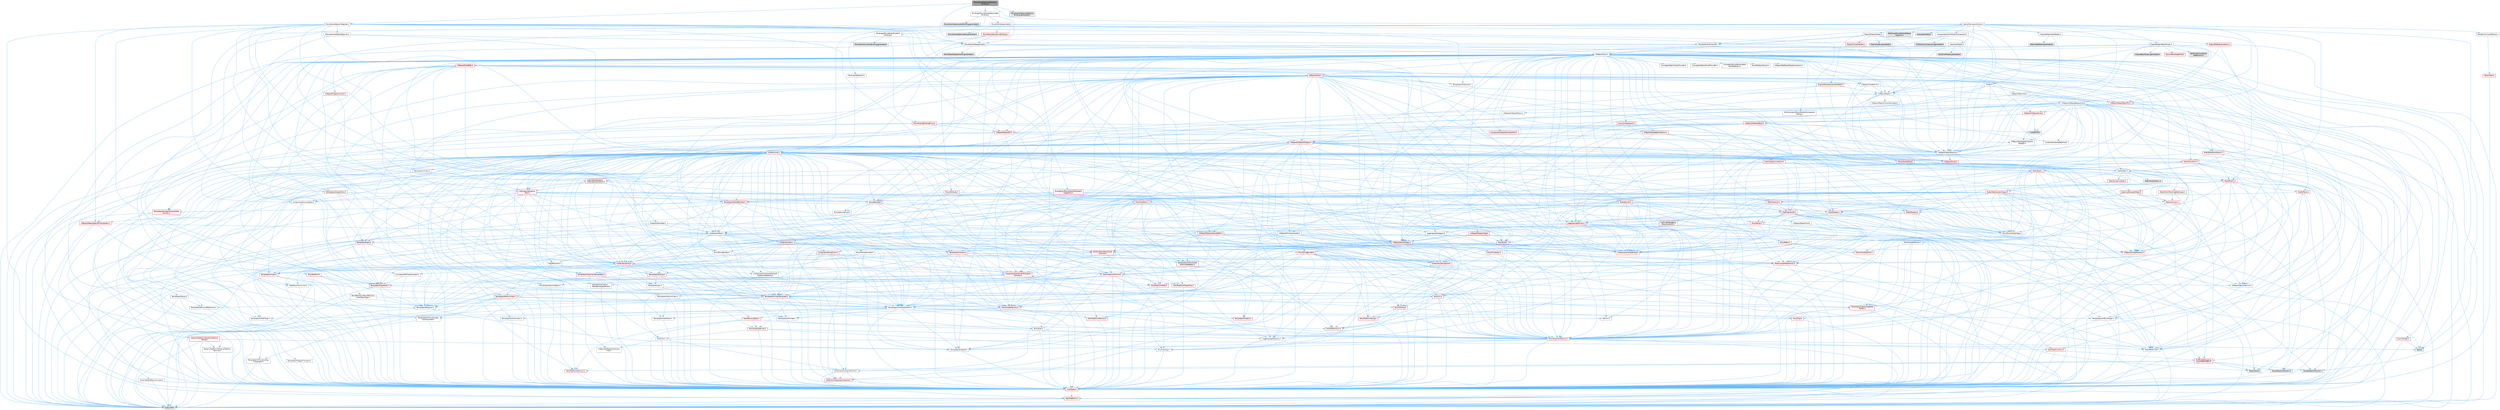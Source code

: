 digraph "MovieSceneSpawnableActorBinding.h"
{
 // INTERACTIVE_SVG=YES
 // LATEX_PDF_SIZE
  bgcolor="transparent";
  edge [fontname=Helvetica,fontsize=10,labelfontname=Helvetica,labelfontsize=10];
  node [fontname=Helvetica,fontsize=10,shape=box,height=0.2,width=0.4];
  Node1 [id="Node000001",label="MovieSceneSpawnableActor\lBinding.h",height=0.2,width=0.4,color="gray40", fillcolor="grey60", style="filled", fontcolor="black",tooltip=" "];
  Node1 -> Node2 [id="edge1_Node000001_Node000002",color="steelblue1",style="solid",tooltip=" "];
  Node2 [id="Node000002",label="Bindings/MovieSceneSpawnable\lBinding.h",height=0.2,width=0.4,color="grey40", fillcolor="white", style="filled",URL="$d5/d79/MovieSceneSpawnableBinding_8h.html",tooltip=" "];
  Node2 -> Node3 [id="edge2_Node000002_Node000003",color="steelblue1",style="solid",tooltip=" "];
  Node3 [id="Node000003",label="Bindings/MovieSceneCustom\lBinding.h",height=0.2,width=0.4,color="grey40", fillcolor="white", style="filled",URL="$dd/d8b/MovieSceneCustomBinding_8h.html",tooltip=" "];
  Node3 -> Node4 [id="edge3_Node000003_Node000004",color="steelblue1",style="solid",tooltip=" "];
  Node4 [id="Node000004",label="MovieSceneSequenceID.h",height=0.2,width=0.4,color="grey40", fillcolor="white", style="filled",URL="$de/d78/MovieSceneSequenceID_8h.html",tooltip=" "];
  Node4 -> Node5 [id="edge4_Node000004_Node000005",color="steelblue1",style="solid",tooltip=" "];
  Node5 [id="Node000005",label="CoreMinimal.h",height=0.2,width=0.4,color="red", fillcolor="#FFF0F0", style="filled",URL="$d7/d67/CoreMinimal_8h.html",tooltip=" "];
  Node5 -> Node6 [id="edge5_Node000005_Node000006",color="steelblue1",style="solid",tooltip=" "];
  Node6 [id="Node000006",label="CoreTypes.h",height=0.2,width=0.4,color="red", fillcolor="#FFF0F0", style="filled",URL="$dc/dec/CoreTypes_8h.html",tooltip=" "];
  Node6 -> Node7 [id="edge6_Node000006_Node000007",color="steelblue1",style="solid",tooltip=" "];
  Node7 [id="Node000007",label="HAL/Platform.h",height=0.2,width=0.4,color="red", fillcolor="#FFF0F0", style="filled",URL="$d9/dd0/Platform_8h.html",tooltip=" "];
  Node7 -> Node10 [id="edge7_Node000007_Node000010",color="steelblue1",style="solid",tooltip=" "];
  Node10 [id="Node000010",label="type_traits",height=0.2,width=0.4,color="grey60", fillcolor="#E0E0E0", style="filled",tooltip=" "];
  Node5 -> Node20 [id="edge8_Node000005_Node000020",color="steelblue1",style="solid",tooltip=" "];
  Node20 [id="Node000020",label="CoreFwd.h",height=0.2,width=0.4,color="grey40", fillcolor="white", style="filled",URL="$d1/d1e/CoreFwd_8h.html",tooltip=" "];
  Node20 -> Node6 [id="edge9_Node000020_Node000006",color="steelblue1",style="solid",tooltip=" "];
  Node20 -> Node21 [id="edge10_Node000020_Node000021",color="steelblue1",style="solid",tooltip=" "];
  Node21 [id="Node000021",label="Containers/ContainersFwd.h",height=0.2,width=0.4,color="grey40", fillcolor="white", style="filled",URL="$d4/d0a/ContainersFwd_8h.html",tooltip=" "];
  Node21 -> Node7 [id="edge11_Node000021_Node000007",color="steelblue1",style="solid",tooltip=" "];
  Node21 -> Node6 [id="edge12_Node000021_Node000006",color="steelblue1",style="solid",tooltip=" "];
  Node21 -> Node22 [id="edge13_Node000021_Node000022",color="steelblue1",style="solid",tooltip=" "];
  Node22 [id="Node000022",label="Traits/IsContiguousContainer.h",height=0.2,width=0.4,color="red", fillcolor="#FFF0F0", style="filled",URL="$d5/d3c/IsContiguousContainer_8h.html",tooltip=" "];
  Node22 -> Node6 [id="edge14_Node000022_Node000006",color="steelblue1",style="solid",tooltip=" "];
  Node20 -> Node25 [id="edge15_Node000020_Node000025",color="steelblue1",style="solid",tooltip=" "];
  Node25 [id="Node000025",label="Math/MathFwd.h",height=0.2,width=0.4,color="grey40", fillcolor="white", style="filled",URL="$d2/d10/MathFwd_8h.html",tooltip=" "];
  Node25 -> Node7 [id="edge16_Node000025_Node000007",color="steelblue1",style="solid",tooltip=" "];
  Node20 -> Node26 [id="edge17_Node000020_Node000026",color="steelblue1",style="solid",tooltip=" "];
  Node26 [id="Node000026",label="UObject/UObjectHierarchy\lFwd.h",height=0.2,width=0.4,color="grey40", fillcolor="white", style="filled",URL="$d3/d13/UObjectHierarchyFwd_8h.html",tooltip=" "];
  Node5 -> Node26 [id="edge18_Node000005_Node000026",color="steelblue1",style="solid",tooltip=" "];
  Node5 -> Node21 [id="edge19_Node000005_Node000021",color="steelblue1",style="solid",tooltip=" "];
  Node5 -> Node27 [id="edge20_Node000005_Node000027",color="steelblue1",style="solid",tooltip=" "];
  Node27 [id="Node000027",label="Misc/VarArgs.h",height=0.2,width=0.4,color="grey40", fillcolor="white", style="filled",URL="$d5/d6f/VarArgs_8h.html",tooltip=" "];
  Node27 -> Node6 [id="edge21_Node000027_Node000006",color="steelblue1",style="solid",tooltip=" "];
  Node5 -> Node28 [id="edge22_Node000005_Node000028",color="steelblue1",style="solid",tooltip=" "];
  Node28 [id="Node000028",label="Logging/LogVerbosity.h",height=0.2,width=0.4,color="grey40", fillcolor="white", style="filled",URL="$d2/d8f/LogVerbosity_8h.html",tooltip=" "];
  Node28 -> Node6 [id="edge23_Node000028_Node000006",color="steelblue1",style="solid",tooltip=" "];
  Node5 -> Node29 [id="edge24_Node000005_Node000029",color="steelblue1",style="solid",tooltip=" "];
  Node29 [id="Node000029",label="Misc/OutputDevice.h",height=0.2,width=0.4,color="red", fillcolor="#FFF0F0", style="filled",URL="$d7/d32/OutputDevice_8h.html",tooltip=" "];
  Node29 -> Node20 [id="edge25_Node000029_Node000020",color="steelblue1",style="solid",tooltip=" "];
  Node29 -> Node6 [id="edge26_Node000029_Node000006",color="steelblue1",style="solid",tooltip=" "];
  Node29 -> Node28 [id="edge27_Node000029_Node000028",color="steelblue1",style="solid",tooltip=" "];
  Node29 -> Node27 [id="edge28_Node000029_Node000027",color="steelblue1",style="solid",tooltip=" "];
  Node5 -> Node35 [id="edge29_Node000005_Node000035",color="steelblue1",style="solid",tooltip=" "];
  Node35 [id="Node000035",label="HAL/PlatformCrt.h",height=0.2,width=0.4,color="red", fillcolor="#FFF0F0", style="filled",URL="$d8/d75/PlatformCrt_8h.html",tooltip=" "];
  Node5 -> Node45 [id="edge30_Node000005_Node000045",color="steelblue1",style="solid",tooltip=" "];
  Node45 [id="Node000045",label="HAL/PlatformMisc.h",height=0.2,width=0.4,color="red", fillcolor="#FFF0F0", style="filled",URL="$d0/df5/PlatformMisc_8h.html",tooltip=" "];
  Node45 -> Node6 [id="edge31_Node000045_Node000006",color="steelblue1",style="solid",tooltip=" "];
  Node45 -> Node56 [id="edge32_Node000045_Node000056",color="steelblue1",style="solid",tooltip=" "];
  Node56 [id="Node000056",label="ProfilingDebugging\l/CpuProfilerTrace.h",height=0.2,width=0.4,color="red", fillcolor="#FFF0F0", style="filled",URL="$da/dcb/CpuProfilerTrace_8h.html",tooltip=" "];
  Node56 -> Node6 [id="edge33_Node000056_Node000006",color="steelblue1",style="solid",tooltip=" "];
  Node56 -> Node21 [id="edge34_Node000056_Node000021",color="steelblue1",style="solid",tooltip=" "];
  Node56 -> Node57 [id="edge35_Node000056_Node000057",color="steelblue1",style="solid",tooltip=" "];
  Node57 [id="Node000057",label="HAL/PlatformAtomics.h",height=0.2,width=0.4,color="red", fillcolor="#FFF0F0", style="filled",URL="$d3/d36/PlatformAtomics_8h.html",tooltip=" "];
  Node57 -> Node6 [id="edge36_Node000057_Node000006",color="steelblue1",style="solid",tooltip=" "];
  Node56 -> Node61 [id="edge37_Node000056_Node000061",color="steelblue1",style="solid",tooltip=" "];
  Node61 [id="Node000061",label="Trace/Detail/Channel.h",height=0.2,width=0.4,color="grey60", fillcolor="#E0E0E0", style="filled",tooltip=" "];
  Node56 -> Node62 [id="edge38_Node000056_Node000062",color="steelblue1",style="solid",tooltip=" "];
  Node62 [id="Node000062",label="Trace/Detail/Channel.inl",height=0.2,width=0.4,color="grey60", fillcolor="#E0E0E0", style="filled",tooltip=" "];
  Node56 -> Node63 [id="edge39_Node000056_Node000063",color="steelblue1",style="solid",tooltip=" "];
  Node63 [id="Node000063",label="Trace/Trace.h",height=0.2,width=0.4,color="grey60", fillcolor="#E0E0E0", style="filled",tooltip=" "];
  Node5 -> Node64 [id="edge40_Node000005_Node000064",color="steelblue1",style="solid",tooltip=" "];
  Node64 [id="Node000064",label="Misc/AssertionMacros.h",height=0.2,width=0.4,color="red", fillcolor="#FFF0F0", style="filled",URL="$d0/dfa/AssertionMacros_8h.html",tooltip=" "];
  Node64 -> Node6 [id="edge41_Node000064_Node000006",color="steelblue1",style="solid",tooltip=" "];
  Node64 -> Node7 [id="edge42_Node000064_Node000007",color="steelblue1",style="solid",tooltip=" "];
  Node64 -> Node45 [id="edge43_Node000064_Node000045",color="steelblue1",style="solid",tooltip=" "];
  Node64 -> Node65 [id="edge44_Node000064_Node000065",color="steelblue1",style="solid",tooltip=" "];
  Node65 [id="Node000065",label="Templates/EnableIf.h",height=0.2,width=0.4,color="grey40", fillcolor="white", style="filled",URL="$d7/d60/EnableIf_8h.html",tooltip=" "];
  Node65 -> Node6 [id="edge45_Node000065_Node000006",color="steelblue1",style="solid",tooltip=" "];
  Node64 -> Node27 [id="edge46_Node000064_Node000027",color="steelblue1",style="solid",tooltip=" "];
  Node64 -> Node72 [id="edge47_Node000064_Node000072",color="steelblue1",style="solid",tooltip=" "];
  Node72 [id="Node000072",label="atomic",height=0.2,width=0.4,color="grey60", fillcolor="#E0E0E0", style="filled",tooltip=" "];
  Node5 -> Node73 [id="edge48_Node000005_Node000073",color="steelblue1",style="solid",tooltip=" "];
  Node73 [id="Node000073",label="Templates/IsPointer.h",height=0.2,width=0.4,color="grey40", fillcolor="white", style="filled",URL="$d7/d05/IsPointer_8h.html",tooltip=" "];
  Node73 -> Node6 [id="edge49_Node000073_Node000006",color="steelblue1",style="solid",tooltip=" "];
  Node5 -> Node74 [id="edge50_Node000005_Node000074",color="steelblue1",style="solid",tooltip=" "];
  Node74 [id="Node000074",label="HAL/PlatformMemory.h",height=0.2,width=0.4,color="red", fillcolor="#FFF0F0", style="filled",URL="$de/d68/PlatformMemory_8h.html",tooltip=" "];
  Node74 -> Node6 [id="edge51_Node000074_Node000006",color="steelblue1",style="solid",tooltip=" "];
  Node5 -> Node57 [id="edge52_Node000005_Node000057",color="steelblue1",style="solid",tooltip=" "];
  Node5 -> Node79 [id="edge53_Node000005_Node000079",color="steelblue1",style="solid",tooltip=" "];
  Node79 [id="Node000079",label="Misc/Exec.h",height=0.2,width=0.4,color="grey40", fillcolor="white", style="filled",URL="$de/ddb/Exec_8h.html",tooltip=" "];
  Node79 -> Node6 [id="edge54_Node000079_Node000006",color="steelblue1",style="solid",tooltip=" "];
  Node79 -> Node64 [id="edge55_Node000079_Node000064",color="steelblue1",style="solid",tooltip=" "];
  Node5 -> Node80 [id="edge56_Node000005_Node000080",color="steelblue1",style="solid",tooltip=" "];
  Node80 [id="Node000080",label="HAL/MemoryBase.h",height=0.2,width=0.4,color="red", fillcolor="#FFF0F0", style="filled",URL="$d6/d9f/MemoryBase_8h.html",tooltip=" "];
  Node80 -> Node6 [id="edge57_Node000080_Node000006",color="steelblue1",style="solid",tooltip=" "];
  Node80 -> Node57 [id="edge58_Node000080_Node000057",color="steelblue1",style="solid",tooltip=" "];
  Node80 -> Node35 [id="edge59_Node000080_Node000035",color="steelblue1",style="solid",tooltip=" "];
  Node80 -> Node79 [id="edge60_Node000080_Node000079",color="steelblue1",style="solid",tooltip=" "];
  Node80 -> Node29 [id="edge61_Node000080_Node000029",color="steelblue1",style="solid",tooltip=" "];
  Node5 -> Node90 [id="edge62_Node000005_Node000090",color="steelblue1",style="solid",tooltip=" "];
  Node90 [id="Node000090",label="HAL/UnrealMemory.h",height=0.2,width=0.4,color="red", fillcolor="#FFF0F0", style="filled",URL="$d9/d96/UnrealMemory_8h.html",tooltip=" "];
  Node90 -> Node6 [id="edge63_Node000090_Node000006",color="steelblue1",style="solid",tooltip=" "];
  Node90 -> Node80 [id="edge64_Node000090_Node000080",color="steelblue1",style="solid",tooltip=" "];
  Node90 -> Node74 [id="edge65_Node000090_Node000074",color="steelblue1",style="solid",tooltip=" "];
  Node90 -> Node73 [id="edge66_Node000090_Node000073",color="steelblue1",style="solid",tooltip=" "];
  Node5 -> Node92 [id="edge67_Node000005_Node000092",color="steelblue1",style="solid",tooltip=" "];
  Node92 [id="Node000092",label="Templates/IsArithmetic.h",height=0.2,width=0.4,color="grey40", fillcolor="white", style="filled",URL="$d2/d5d/IsArithmetic_8h.html",tooltip=" "];
  Node92 -> Node6 [id="edge68_Node000092_Node000006",color="steelblue1",style="solid",tooltip=" "];
  Node5 -> Node86 [id="edge69_Node000005_Node000086",color="steelblue1",style="solid",tooltip=" "];
  Node86 [id="Node000086",label="Templates/AndOrNot.h",height=0.2,width=0.4,color="grey40", fillcolor="white", style="filled",URL="$db/d0a/AndOrNot_8h.html",tooltip=" "];
  Node86 -> Node6 [id="edge70_Node000086_Node000006",color="steelblue1",style="solid",tooltip=" "];
  Node5 -> Node93 [id="edge71_Node000005_Node000093",color="steelblue1",style="solid",tooltip=" "];
  Node93 [id="Node000093",label="Templates/IsPODType.h",height=0.2,width=0.4,color="grey40", fillcolor="white", style="filled",URL="$d7/db1/IsPODType_8h.html",tooltip=" "];
  Node93 -> Node6 [id="edge72_Node000093_Node000006",color="steelblue1",style="solid",tooltip=" "];
  Node5 -> Node94 [id="edge73_Node000005_Node000094",color="steelblue1",style="solid",tooltip=" "];
  Node94 [id="Node000094",label="Templates/IsUECoreType.h",height=0.2,width=0.4,color="grey40", fillcolor="white", style="filled",URL="$d1/db8/IsUECoreType_8h.html",tooltip=" "];
  Node94 -> Node6 [id="edge74_Node000094_Node000006",color="steelblue1",style="solid",tooltip=" "];
  Node94 -> Node10 [id="edge75_Node000094_Node000010",color="steelblue1",style="solid",tooltip=" "];
  Node5 -> Node87 [id="edge76_Node000005_Node000087",color="steelblue1",style="solid",tooltip=" "];
  Node87 [id="Node000087",label="Templates/IsTriviallyCopy\lConstructible.h",height=0.2,width=0.4,color="grey40", fillcolor="white", style="filled",URL="$d3/d78/IsTriviallyCopyConstructible_8h.html",tooltip=" "];
  Node87 -> Node6 [id="edge77_Node000087_Node000006",color="steelblue1",style="solid",tooltip=" "];
  Node87 -> Node10 [id="edge78_Node000087_Node000010",color="steelblue1",style="solid",tooltip=" "];
  Node5 -> Node95 [id="edge79_Node000005_Node000095",color="steelblue1",style="solid",tooltip=" "];
  Node95 [id="Node000095",label="Templates/UnrealTypeTraits.h",height=0.2,width=0.4,color="grey40", fillcolor="white", style="filled",URL="$d2/d2d/UnrealTypeTraits_8h.html",tooltip=" "];
  Node95 -> Node6 [id="edge80_Node000095_Node000006",color="steelblue1",style="solid",tooltip=" "];
  Node95 -> Node73 [id="edge81_Node000095_Node000073",color="steelblue1",style="solid",tooltip=" "];
  Node95 -> Node64 [id="edge82_Node000095_Node000064",color="steelblue1",style="solid",tooltip=" "];
  Node95 -> Node86 [id="edge83_Node000095_Node000086",color="steelblue1",style="solid",tooltip=" "];
  Node95 -> Node65 [id="edge84_Node000095_Node000065",color="steelblue1",style="solid",tooltip=" "];
  Node95 -> Node92 [id="edge85_Node000095_Node000092",color="steelblue1",style="solid",tooltip=" "];
  Node95 -> Node32 [id="edge86_Node000095_Node000032",color="steelblue1",style="solid",tooltip=" "];
  Node32 [id="Node000032",label="IsEnum.h",height=0.2,width=0.4,color="grey40", fillcolor="white", style="filled",URL="$d4/de5/IsEnum_8h.html",tooltip=" "];
  Node95 -> Node96 [id="edge87_Node000095_Node000096",color="steelblue1",style="solid",tooltip=" "];
  Node96 [id="Node000096",label="Templates/Models.h",height=0.2,width=0.4,color="red", fillcolor="#FFF0F0", style="filled",URL="$d3/d0c/Models_8h.html",tooltip=" "];
  Node95 -> Node93 [id="edge88_Node000095_Node000093",color="steelblue1",style="solid",tooltip=" "];
  Node95 -> Node94 [id="edge89_Node000095_Node000094",color="steelblue1",style="solid",tooltip=" "];
  Node95 -> Node87 [id="edge90_Node000095_Node000087",color="steelblue1",style="solid",tooltip=" "];
  Node5 -> Node65 [id="edge91_Node000005_Node000065",color="steelblue1",style="solid",tooltip=" "];
  Node5 -> Node97 [id="edge92_Node000005_Node000097",color="steelblue1",style="solid",tooltip=" "];
  Node97 [id="Node000097",label="Templates/RemoveReference.h",height=0.2,width=0.4,color="grey40", fillcolor="white", style="filled",URL="$da/dbe/RemoveReference_8h.html",tooltip=" "];
  Node97 -> Node6 [id="edge93_Node000097_Node000006",color="steelblue1",style="solid",tooltip=" "];
  Node5 -> Node98 [id="edge94_Node000005_Node000098",color="steelblue1",style="solid",tooltip=" "];
  Node98 [id="Node000098",label="Templates/IntegralConstant.h",height=0.2,width=0.4,color="grey40", fillcolor="white", style="filled",URL="$db/d1b/IntegralConstant_8h.html",tooltip=" "];
  Node98 -> Node6 [id="edge95_Node000098_Node000006",color="steelblue1",style="solid",tooltip=" "];
  Node5 -> Node99 [id="edge96_Node000005_Node000099",color="steelblue1",style="solid",tooltip=" "];
  Node99 [id="Node000099",label="Templates/IsClass.h",height=0.2,width=0.4,color="grey40", fillcolor="white", style="filled",URL="$db/dcb/IsClass_8h.html",tooltip=" "];
  Node99 -> Node6 [id="edge97_Node000099_Node000006",color="steelblue1",style="solid",tooltip=" "];
  Node5 -> Node100 [id="edge98_Node000005_Node000100",color="steelblue1",style="solid",tooltip=" "];
  Node100 [id="Node000100",label="Templates/TypeCompatible\lBytes.h",height=0.2,width=0.4,color="red", fillcolor="#FFF0F0", style="filled",URL="$df/d0a/TypeCompatibleBytes_8h.html",tooltip=" "];
  Node100 -> Node6 [id="edge99_Node000100_Node000006",color="steelblue1",style="solid",tooltip=" "];
  Node100 -> Node10 [id="edge100_Node000100_Node000010",color="steelblue1",style="solid",tooltip=" "];
  Node5 -> Node22 [id="edge101_Node000005_Node000022",color="steelblue1",style="solid",tooltip=" "];
  Node5 -> Node101 [id="edge102_Node000005_Node000101",color="steelblue1",style="solid",tooltip=" "];
  Node101 [id="Node000101",label="Templates/UnrealTemplate.h",height=0.2,width=0.4,color="red", fillcolor="#FFF0F0", style="filled",URL="$d4/d24/UnrealTemplate_8h.html",tooltip=" "];
  Node101 -> Node6 [id="edge103_Node000101_Node000006",color="steelblue1",style="solid",tooltip=" "];
  Node101 -> Node73 [id="edge104_Node000101_Node000073",color="steelblue1",style="solid",tooltip=" "];
  Node101 -> Node90 [id="edge105_Node000101_Node000090",color="steelblue1",style="solid",tooltip=" "];
  Node101 -> Node95 [id="edge106_Node000101_Node000095",color="steelblue1",style="solid",tooltip=" "];
  Node101 -> Node97 [id="edge107_Node000101_Node000097",color="steelblue1",style="solid",tooltip=" "];
  Node101 -> Node67 [id="edge108_Node000101_Node000067",color="steelblue1",style="solid",tooltip=" "];
  Node67 [id="Node000067",label="Templates/Requires.h",height=0.2,width=0.4,color="grey40", fillcolor="white", style="filled",URL="$dc/d96/Requires_8h.html",tooltip=" "];
  Node67 -> Node65 [id="edge109_Node000067_Node000065",color="steelblue1",style="solid",tooltip=" "];
  Node67 -> Node10 [id="edge110_Node000067_Node000010",color="steelblue1",style="solid",tooltip=" "];
  Node101 -> Node100 [id="edge111_Node000101_Node000100",color="steelblue1",style="solid",tooltip=" "];
  Node101 -> Node22 [id="edge112_Node000101_Node000022",color="steelblue1",style="solid",tooltip=" "];
  Node101 -> Node10 [id="edge113_Node000101_Node000010",color="steelblue1",style="solid",tooltip=" "];
  Node5 -> Node50 [id="edge114_Node000005_Node000050",color="steelblue1",style="solid",tooltip=" "];
  Node50 [id="Node000050",label="Math/NumericLimits.h",height=0.2,width=0.4,color="grey40", fillcolor="white", style="filled",URL="$df/d1b/NumericLimits_8h.html",tooltip=" "];
  Node50 -> Node6 [id="edge115_Node000050_Node000006",color="steelblue1",style="solid",tooltip=" "];
  Node5 -> Node105 [id="edge116_Node000005_Node000105",color="steelblue1",style="solid",tooltip=" "];
  Node105 [id="Node000105",label="HAL/PlatformMath.h",height=0.2,width=0.4,color="red", fillcolor="#FFF0F0", style="filled",URL="$dc/d53/PlatformMath_8h.html",tooltip=" "];
  Node105 -> Node6 [id="edge117_Node000105_Node000006",color="steelblue1",style="solid",tooltip=" "];
  Node5 -> Node88 [id="edge118_Node000005_Node000088",color="steelblue1",style="solid",tooltip=" "];
  Node88 [id="Node000088",label="Templates/IsTriviallyCopy\lAssignable.h",height=0.2,width=0.4,color="grey40", fillcolor="white", style="filled",URL="$d2/df2/IsTriviallyCopyAssignable_8h.html",tooltip=" "];
  Node88 -> Node6 [id="edge119_Node000088_Node000006",color="steelblue1",style="solid",tooltip=" "];
  Node88 -> Node10 [id="edge120_Node000088_Node000010",color="steelblue1",style="solid",tooltip=" "];
  Node5 -> Node113 [id="edge121_Node000005_Node000113",color="steelblue1",style="solid",tooltip=" "];
  Node113 [id="Node000113",label="Templates/MemoryOps.h",height=0.2,width=0.4,color="red", fillcolor="#FFF0F0", style="filled",URL="$db/dea/MemoryOps_8h.html",tooltip=" "];
  Node113 -> Node6 [id="edge122_Node000113_Node000006",color="steelblue1",style="solid",tooltip=" "];
  Node113 -> Node90 [id="edge123_Node000113_Node000090",color="steelblue1",style="solid",tooltip=" "];
  Node113 -> Node88 [id="edge124_Node000113_Node000088",color="steelblue1",style="solid",tooltip=" "];
  Node113 -> Node87 [id="edge125_Node000113_Node000087",color="steelblue1",style="solid",tooltip=" "];
  Node113 -> Node67 [id="edge126_Node000113_Node000067",color="steelblue1",style="solid",tooltip=" "];
  Node113 -> Node95 [id="edge127_Node000113_Node000095",color="steelblue1",style="solid",tooltip=" "];
  Node113 -> Node10 [id="edge128_Node000113_Node000010",color="steelblue1",style="solid",tooltip=" "];
  Node5 -> Node114 [id="edge129_Node000005_Node000114",color="steelblue1",style="solid",tooltip=" "];
  Node114 [id="Node000114",label="Containers/ContainerAllocation\lPolicies.h",height=0.2,width=0.4,color="red", fillcolor="#FFF0F0", style="filled",URL="$d7/dff/ContainerAllocationPolicies_8h.html",tooltip=" "];
  Node114 -> Node6 [id="edge130_Node000114_Node000006",color="steelblue1",style="solid",tooltip=" "];
  Node114 -> Node114 [id="edge131_Node000114_Node000114",color="steelblue1",style="solid",tooltip=" "];
  Node114 -> Node105 [id="edge132_Node000114_Node000105",color="steelblue1",style="solid",tooltip=" "];
  Node114 -> Node90 [id="edge133_Node000114_Node000090",color="steelblue1",style="solid",tooltip=" "];
  Node114 -> Node50 [id="edge134_Node000114_Node000050",color="steelblue1",style="solid",tooltip=" "];
  Node114 -> Node64 [id="edge135_Node000114_Node000064",color="steelblue1",style="solid",tooltip=" "];
  Node114 -> Node113 [id="edge136_Node000114_Node000113",color="steelblue1",style="solid",tooltip=" "];
  Node114 -> Node100 [id="edge137_Node000114_Node000100",color="steelblue1",style="solid",tooltip=" "];
  Node114 -> Node10 [id="edge138_Node000114_Node000010",color="steelblue1",style="solid",tooltip=" "];
  Node5 -> Node117 [id="edge139_Node000005_Node000117",color="steelblue1",style="solid",tooltip=" "];
  Node117 [id="Node000117",label="Templates/IsEnumClass.h",height=0.2,width=0.4,color="grey40", fillcolor="white", style="filled",URL="$d7/d15/IsEnumClass_8h.html",tooltip=" "];
  Node117 -> Node6 [id="edge140_Node000117_Node000006",color="steelblue1",style="solid",tooltip=" "];
  Node117 -> Node86 [id="edge141_Node000117_Node000086",color="steelblue1",style="solid",tooltip=" "];
  Node5 -> Node118 [id="edge142_Node000005_Node000118",color="steelblue1",style="solid",tooltip=" "];
  Node118 [id="Node000118",label="HAL/PlatformProperties.h",height=0.2,width=0.4,color="red", fillcolor="#FFF0F0", style="filled",URL="$d9/db0/PlatformProperties_8h.html",tooltip=" "];
  Node118 -> Node6 [id="edge143_Node000118_Node000006",color="steelblue1",style="solid",tooltip=" "];
  Node5 -> Node121 [id="edge144_Node000005_Node000121",color="steelblue1",style="solid",tooltip=" "];
  Node121 [id="Node000121",label="Misc/EngineVersionBase.h",height=0.2,width=0.4,color="grey40", fillcolor="white", style="filled",URL="$d5/d2b/EngineVersionBase_8h.html",tooltip=" "];
  Node121 -> Node6 [id="edge145_Node000121_Node000006",color="steelblue1",style="solid",tooltip=" "];
  Node5 -> Node122 [id="edge146_Node000005_Node000122",color="steelblue1",style="solid",tooltip=" "];
  Node122 [id="Node000122",label="Internationalization\l/TextNamespaceFwd.h",height=0.2,width=0.4,color="grey40", fillcolor="white", style="filled",URL="$d8/d97/TextNamespaceFwd_8h.html",tooltip=" "];
  Node122 -> Node6 [id="edge147_Node000122_Node000006",color="steelblue1",style="solid",tooltip=" "];
  Node5 -> Node123 [id="edge148_Node000005_Node000123",color="steelblue1",style="solid",tooltip=" "];
  Node123 [id="Node000123",label="Serialization/Archive.h",height=0.2,width=0.4,color="red", fillcolor="#FFF0F0", style="filled",URL="$d7/d3b/Archive_8h.html",tooltip=" "];
  Node123 -> Node20 [id="edge149_Node000123_Node000020",color="steelblue1",style="solid",tooltip=" "];
  Node123 -> Node6 [id="edge150_Node000123_Node000006",color="steelblue1",style="solid",tooltip=" "];
  Node123 -> Node118 [id="edge151_Node000123_Node000118",color="steelblue1",style="solid",tooltip=" "];
  Node123 -> Node122 [id="edge152_Node000123_Node000122",color="steelblue1",style="solid",tooltip=" "];
  Node123 -> Node25 [id="edge153_Node000123_Node000025",color="steelblue1",style="solid",tooltip=" "];
  Node123 -> Node64 [id="edge154_Node000123_Node000064",color="steelblue1",style="solid",tooltip=" "];
  Node123 -> Node121 [id="edge155_Node000123_Node000121",color="steelblue1",style="solid",tooltip=" "];
  Node123 -> Node27 [id="edge156_Node000123_Node000027",color="steelblue1",style="solid",tooltip=" "];
  Node123 -> Node65 [id="edge157_Node000123_Node000065",color="steelblue1",style="solid",tooltip=" "];
  Node123 -> Node117 [id="edge158_Node000123_Node000117",color="steelblue1",style="solid",tooltip=" "];
  Node123 -> Node101 [id="edge159_Node000123_Node000101",color="steelblue1",style="solid",tooltip=" "];
  Node123 -> Node126 [id="edge160_Node000123_Node000126",color="steelblue1",style="solid",tooltip=" "];
  Node126 [id="Node000126",label="UObject/ObjectVersion.h",height=0.2,width=0.4,color="grey40", fillcolor="white", style="filled",URL="$da/d63/ObjectVersion_8h.html",tooltip=" "];
  Node126 -> Node6 [id="edge161_Node000126_Node000006",color="steelblue1",style="solid",tooltip=" "];
  Node5 -> Node127 [id="edge162_Node000005_Node000127",color="steelblue1",style="solid",tooltip=" "];
  Node127 [id="Node000127",label="Templates/Less.h",height=0.2,width=0.4,color="grey40", fillcolor="white", style="filled",URL="$de/dc8/Less_8h.html",tooltip=" "];
  Node127 -> Node6 [id="edge163_Node000127_Node000006",color="steelblue1",style="solid",tooltip=" "];
  Node127 -> Node101 [id="edge164_Node000127_Node000101",color="steelblue1",style="solid",tooltip=" "];
  Node5 -> Node128 [id="edge165_Node000005_Node000128",color="steelblue1",style="solid",tooltip=" "];
  Node128 [id="Node000128",label="Templates/Sorting.h",height=0.2,width=0.4,color="red", fillcolor="#FFF0F0", style="filled",URL="$d3/d9e/Sorting_8h.html",tooltip=" "];
  Node128 -> Node6 [id="edge166_Node000128_Node000006",color="steelblue1",style="solid",tooltip=" "];
  Node128 -> Node105 [id="edge167_Node000128_Node000105",color="steelblue1",style="solid",tooltip=" "];
  Node128 -> Node127 [id="edge168_Node000128_Node000127",color="steelblue1",style="solid",tooltip=" "];
  Node5 -> Node139 [id="edge169_Node000005_Node000139",color="steelblue1",style="solid",tooltip=" "];
  Node139 [id="Node000139",label="Misc/Char.h",height=0.2,width=0.4,color="red", fillcolor="#FFF0F0", style="filled",URL="$d0/d58/Char_8h.html",tooltip=" "];
  Node139 -> Node6 [id="edge170_Node000139_Node000006",color="steelblue1",style="solid",tooltip=" "];
  Node139 -> Node10 [id="edge171_Node000139_Node000010",color="steelblue1",style="solid",tooltip=" "];
  Node5 -> Node142 [id="edge172_Node000005_Node000142",color="steelblue1",style="solid",tooltip=" "];
  Node142 [id="Node000142",label="GenericPlatform/GenericPlatform\lStricmp.h",height=0.2,width=0.4,color="grey40", fillcolor="white", style="filled",URL="$d2/d86/GenericPlatformStricmp_8h.html",tooltip=" "];
  Node142 -> Node6 [id="edge173_Node000142_Node000006",color="steelblue1",style="solid",tooltip=" "];
  Node5 -> Node143 [id="edge174_Node000005_Node000143",color="steelblue1",style="solid",tooltip=" "];
  Node143 [id="Node000143",label="GenericPlatform/GenericPlatform\lString.h",height=0.2,width=0.4,color="red", fillcolor="#FFF0F0", style="filled",URL="$dd/d20/GenericPlatformString_8h.html",tooltip=" "];
  Node143 -> Node6 [id="edge175_Node000143_Node000006",color="steelblue1",style="solid",tooltip=" "];
  Node143 -> Node142 [id="edge176_Node000143_Node000142",color="steelblue1",style="solid",tooltip=" "];
  Node143 -> Node65 [id="edge177_Node000143_Node000065",color="steelblue1",style="solid",tooltip=" "];
  Node143 -> Node10 [id="edge178_Node000143_Node000010",color="steelblue1",style="solid",tooltip=" "];
  Node5 -> Node76 [id="edge179_Node000005_Node000076",color="steelblue1",style="solid",tooltip=" "];
  Node76 [id="Node000076",label="HAL/PlatformString.h",height=0.2,width=0.4,color="red", fillcolor="#FFF0F0", style="filled",URL="$db/db5/PlatformString_8h.html",tooltip=" "];
  Node76 -> Node6 [id="edge180_Node000076_Node000006",color="steelblue1",style="solid",tooltip=" "];
  Node5 -> Node146 [id="edge181_Node000005_Node000146",color="steelblue1",style="solid",tooltip=" "];
  Node146 [id="Node000146",label="Misc/CString.h",height=0.2,width=0.4,color="red", fillcolor="#FFF0F0", style="filled",URL="$d2/d49/CString_8h.html",tooltip=" "];
  Node146 -> Node6 [id="edge182_Node000146_Node000006",color="steelblue1",style="solid",tooltip=" "];
  Node146 -> Node35 [id="edge183_Node000146_Node000035",color="steelblue1",style="solid",tooltip=" "];
  Node146 -> Node76 [id="edge184_Node000146_Node000076",color="steelblue1",style="solid",tooltip=" "];
  Node146 -> Node64 [id="edge185_Node000146_Node000064",color="steelblue1",style="solid",tooltip=" "];
  Node146 -> Node139 [id="edge186_Node000146_Node000139",color="steelblue1",style="solid",tooltip=" "];
  Node146 -> Node27 [id="edge187_Node000146_Node000027",color="steelblue1",style="solid",tooltip=" "];
  Node5 -> Node147 [id="edge188_Node000005_Node000147",color="steelblue1",style="solid",tooltip=" "];
  Node147 [id="Node000147",label="Misc/Crc.h",height=0.2,width=0.4,color="red", fillcolor="#FFF0F0", style="filled",URL="$d4/dd2/Crc_8h.html",tooltip=" "];
  Node147 -> Node6 [id="edge189_Node000147_Node000006",color="steelblue1",style="solid",tooltip=" "];
  Node147 -> Node76 [id="edge190_Node000147_Node000076",color="steelblue1",style="solid",tooltip=" "];
  Node147 -> Node64 [id="edge191_Node000147_Node000064",color="steelblue1",style="solid",tooltip=" "];
  Node147 -> Node146 [id="edge192_Node000147_Node000146",color="steelblue1",style="solid",tooltip=" "];
  Node147 -> Node139 [id="edge193_Node000147_Node000139",color="steelblue1",style="solid",tooltip=" "];
  Node147 -> Node95 [id="edge194_Node000147_Node000095",color="steelblue1",style="solid",tooltip=" "];
  Node5 -> Node138 [id="edge195_Node000005_Node000138",color="steelblue1",style="solid",tooltip=" "];
  Node138 [id="Node000138",label="Math/UnrealMathUtility.h",height=0.2,width=0.4,color="red", fillcolor="#FFF0F0", style="filled",URL="$db/db8/UnrealMathUtility_8h.html",tooltip=" "];
  Node138 -> Node6 [id="edge196_Node000138_Node000006",color="steelblue1",style="solid",tooltip=" "];
  Node138 -> Node64 [id="edge197_Node000138_Node000064",color="steelblue1",style="solid",tooltip=" "];
  Node138 -> Node105 [id="edge198_Node000138_Node000105",color="steelblue1",style="solid",tooltip=" "];
  Node138 -> Node25 [id="edge199_Node000138_Node000025",color="steelblue1",style="solid",tooltip=" "];
  Node138 -> Node67 [id="edge200_Node000138_Node000067",color="steelblue1",style="solid",tooltip=" "];
  Node5 -> Node148 [id="edge201_Node000005_Node000148",color="steelblue1",style="solid",tooltip=" "];
  Node148 [id="Node000148",label="Containers/UnrealString.h",height=0.2,width=0.4,color="red", fillcolor="#FFF0F0", style="filled",URL="$d5/dba/UnrealString_8h.html",tooltip=" "];
  Node5 -> Node152 [id="edge202_Node000005_Node000152",color="steelblue1",style="solid",tooltip=" "];
  Node152 [id="Node000152",label="Containers/Array.h",height=0.2,width=0.4,color="red", fillcolor="#FFF0F0", style="filled",URL="$df/dd0/Array_8h.html",tooltip=" "];
  Node152 -> Node6 [id="edge203_Node000152_Node000006",color="steelblue1",style="solid",tooltip=" "];
  Node152 -> Node64 [id="edge204_Node000152_Node000064",color="steelblue1",style="solid",tooltip=" "];
  Node152 -> Node90 [id="edge205_Node000152_Node000090",color="steelblue1",style="solid",tooltip=" "];
  Node152 -> Node95 [id="edge206_Node000152_Node000095",color="steelblue1",style="solid",tooltip=" "];
  Node152 -> Node101 [id="edge207_Node000152_Node000101",color="steelblue1",style="solid",tooltip=" "];
  Node152 -> Node114 [id="edge208_Node000152_Node000114",color="steelblue1",style="solid",tooltip=" "];
  Node152 -> Node158 [id="edge209_Node000152_Node000158",color="steelblue1",style="solid",tooltip=" "];
  Node158 [id="Node000158",label="Containers/ContainerElement\lTypeCompatibility.h",height=0.2,width=0.4,color="grey40", fillcolor="white", style="filled",URL="$df/ddf/ContainerElementTypeCompatibility_8h.html",tooltip=" "];
  Node158 -> Node6 [id="edge210_Node000158_Node000006",color="steelblue1",style="solid",tooltip=" "];
  Node158 -> Node95 [id="edge211_Node000158_Node000095",color="steelblue1",style="solid",tooltip=" "];
  Node152 -> Node123 [id="edge212_Node000152_Node000123",color="steelblue1",style="solid",tooltip=" "];
  Node152 -> Node173 [id="edge213_Node000152_Node000173",color="steelblue1",style="solid",tooltip=" "];
  Node173 [id="Node000173",label="Concepts/GetTypeHashable.h",height=0.2,width=0.4,color="grey40", fillcolor="white", style="filled",URL="$d3/da2/GetTypeHashable_8h.html",tooltip=" "];
  Node173 -> Node6 [id="edge214_Node000173_Node000006",color="steelblue1",style="solid",tooltip=" "];
  Node173 -> Node164 [id="edge215_Node000173_Node000164",color="steelblue1",style="solid",tooltip=" "];
  Node164 [id="Node000164",label="Templates/TypeHash.h",height=0.2,width=0.4,color="red", fillcolor="#FFF0F0", style="filled",URL="$d1/d62/TypeHash_8h.html",tooltip=" "];
  Node164 -> Node6 [id="edge216_Node000164_Node000006",color="steelblue1",style="solid",tooltip=" "];
  Node164 -> Node67 [id="edge217_Node000164_Node000067",color="steelblue1",style="solid",tooltip=" "];
  Node164 -> Node147 [id="edge218_Node000164_Node000147",color="steelblue1",style="solid",tooltip=" "];
  Node164 -> Node10 [id="edge219_Node000164_Node000010",color="steelblue1",style="solid",tooltip=" "];
  Node152 -> Node131 [id="edge220_Node000152_Node000131",color="steelblue1",style="solid",tooltip=" "];
  Node131 [id="Node000131",label="Templates/Invoke.h",height=0.2,width=0.4,color="red", fillcolor="#FFF0F0", style="filled",URL="$d7/deb/Invoke_8h.html",tooltip=" "];
  Node131 -> Node6 [id="edge221_Node000131_Node000006",color="steelblue1",style="solid",tooltip=" "];
  Node131 -> Node101 [id="edge222_Node000131_Node000101",color="steelblue1",style="solid",tooltip=" "];
  Node131 -> Node10 [id="edge223_Node000131_Node000010",color="steelblue1",style="solid",tooltip=" "];
  Node152 -> Node127 [id="edge224_Node000152_Node000127",color="steelblue1",style="solid",tooltip=" "];
  Node152 -> Node67 [id="edge225_Node000152_Node000067",color="steelblue1",style="solid",tooltip=" "];
  Node152 -> Node128 [id="edge226_Node000152_Node000128",color="steelblue1",style="solid",tooltip=" "];
  Node152 -> Node175 [id="edge227_Node000152_Node000175",color="steelblue1",style="solid",tooltip=" "];
  Node175 [id="Node000175",label="Templates/AlignmentTemplates.h",height=0.2,width=0.4,color="red", fillcolor="#FFF0F0", style="filled",URL="$dd/d32/AlignmentTemplates_8h.html",tooltip=" "];
  Node175 -> Node6 [id="edge228_Node000175_Node000006",color="steelblue1",style="solid",tooltip=" "];
  Node175 -> Node73 [id="edge229_Node000175_Node000073",color="steelblue1",style="solid",tooltip=" "];
  Node152 -> Node10 [id="edge230_Node000152_Node000010",color="steelblue1",style="solid",tooltip=" "];
  Node5 -> Node176 [id="edge231_Node000005_Node000176",color="steelblue1",style="solid",tooltip=" "];
  Node176 [id="Node000176",label="Misc/FrameNumber.h",height=0.2,width=0.4,color="grey40", fillcolor="white", style="filled",URL="$dd/dbd/FrameNumber_8h.html",tooltip=" "];
  Node176 -> Node6 [id="edge232_Node000176_Node000006",color="steelblue1",style="solid",tooltip=" "];
  Node176 -> Node50 [id="edge233_Node000176_Node000050",color="steelblue1",style="solid",tooltip=" "];
  Node176 -> Node138 [id="edge234_Node000176_Node000138",color="steelblue1",style="solid",tooltip=" "];
  Node176 -> Node65 [id="edge235_Node000176_Node000065",color="steelblue1",style="solid",tooltip=" "];
  Node176 -> Node95 [id="edge236_Node000176_Node000095",color="steelblue1",style="solid",tooltip=" "];
  Node5 -> Node177 [id="edge237_Node000005_Node000177",color="steelblue1",style="solid",tooltip=" "];
  Node177 [id="Node000177",label="Misc/Timespan.h",height=0.2,width=0.4,color="red", fillcolor="#FFF0F0", style="filled",URL="$da/dd9/Timespan_8h.html",tooltip=" "];
  Node177 -> Node6 [id="edge238_Node000177_Node000006",color="steelblue1",style="solid",tooltip=" "];
  Node177 -> Node138 [id="edge239_Node000177_Node000138",color="steelblue1",style="solid",tooltip=" "];
  Node177 -> Node64 [id="edge240_Node000177_Node000064",color="steelblue1",style="solid",tooltip=" "];
  Node5 -> Node179 [id="edge241_Node000005_Node000179",color="steelblue1",style="solid",tooltip=" "];
  Node179 [id="Node000179",label="Containers/StringConv.h",height=0.2,width=0.4,color="red", fillcolor="#FFF0F0", style="filled",URL="$d3/ddf/StringConv_8h.html",tooltip=" "];
  Node179 -> Node6 [id="edge242_Node000179_Node000006",color="steelblue1",style="solid",tooltip=" "];
  Node179 -> Node64 [id="edge243_Node000179_Node000064",color="steelblue1",style="solid",tooltip=" "];
  Node179 -> Node114 [id="edge244_Node000179_Node000114",color="steelblue1",style="solid",tooltip=" "];
  Node179 -> Node152 [id="edge245_Node000179_Node000152",color="steelblue1",style="solid",tooltip=" "];
  Node179 -> Node146 [id="edge246_Node000179_Node000146",color="steelblue1",style="solid",tooltip=" "];
  Node179 -> Node101 [id="edge247_Node000179_Node000101",color="steelblue1",style="solid",tooltip=" "];
  Node179 -> Node95 [id="edge248_Node000179_Node000095",color="steelblue1",style="solid",tooltip=" "];
  Node179 -> Node22 [id="edge249_Node000179_Node000022",color="steelblue1",style="solid",tooltip=" "];
  Node179 -> Node10 [id="edge250_Node000179_Node000010",color="steelblue1",style="solid",tooltip=" "];
  Node5 -> Node181 [id="edge251_Node000005_Node000181",color="steelblue1",style="solid",tooltip=" "];
  Node181 [id="Node000181",label="UObject/UnrealNames.h",height=0.2,width=0.4,color="red", fillcolor="#FFF0F0", style="filled",URL="$d8/db1/UnrealNames_8h.html",tooltip=" "];
  Node181 -> Node6 [id="edge252_Node000181_Node000006",color="steelblue1",style="solid",tooltip=" "];
  Node5 -> Node183 [id="edge253_Node000005_Node000183",color="steelblue1",style="solid",tooltip=" "];
  Node183 [id="Node000183",label="UObject/NameTypes.h",height=0.2,width=0.4,color="red", fillcolor="#FFF0F0", style="filled",URL="$d6/d35/NameTypes_8h.html",tooltip=" "];
  Node183 -> Node6 [id="edge254_Node000183_Node000006",color="steelblue1",style="solid",tooltip=" "];
  Node183 -> Node64 [id="edge255_Node000183_Node000064",color="steelblue1",style="solid",tooltip=" "];
  Node183 -> Node90 [id="edge256_Node000183_Node000090",color="steelblue1",style="solid",tooltip=" "];
  Node183 -> Node95 [id="edge257_Node000183_Node000095",color="steelblue1",style="solid",tooltip=" "];
  Node183 -> Node101 [id="edge258_Node000183_Node000101",color="steelblue1",style="solid",tooltip=" "];
  Node183 -> Node148 [id="edge259_Node000183_Node000148",color="steelblue1",style="solid",tooltip=" "];
  Node183 -> Node184 [id="edge260_Node000183_Node000184",color="steelblue1",style="solid",tooltip=" "];
  Node184 [id="Node000184",label="HAL/CriticalSection.h",height=0.2,width=0.4,color="red", fillcolor="#FFF0F0", style="filled",URL="$d6/d90/CriticalSection_8h.html",tooltip=" "];
  Node183 -> Node179 [id="edge261_Node000183_Node000179",color="steelblue1",style="solid",tooltip=" "];
  Node183 -> Node47 [id="edge262_Node000183_Node000047",color="steelblue1",style="solid",tooltip=" "];
  Node47 [id="Node000047",label="Containers/StringFwd.h",height=0.2,width=0.4,color="red", fillcolor="#FFF0F0", style="filled",URL="$df/d37/StringFwd_8h.html",tooltip=" "];
  Node47 -> Node6 [id="edge263_Node000047_Node000006",color="steelblue1",style="solid",tooltip=" "];
  Node47 -> Node22 [id="edge264_Node000047_Node000022",color="steelblue1",style="solid",tooltip=" "];
  Node183 -> Node181 [id="edge265_Node000183_Node000181",color="steelblue1",style="solid",tooltip=" "];
  Node183 -> Node187 [id="edge266_Node000183_Node000187",color="steelblue1",style="solid",tooltip=" "];
  Node187 [id="Node000187",label="Misc/StringBuilder.h",height=0.2,width=0.4,color="red", fillcolor="#FFF0F0", style="filled",URL="$d4/d52/StringBuilder_8h.html",tooltip=" "];
  Node187 -> Node47 [id="edge267_Node000187_Node000047",color="steelblue1",style="solid",tooltip=" "];
  Node187 -> Node6 [id="edge268_Node000187_Node000006",color="steelblue1",style="solid",tooltip=" "];
  Node187 -> Node76 [id="edge269_Node000187_Node000076",color="steelblue1",style="solid",tooltip=" "];
  Node187 -> Node90 [id="edge270_Node000187_Node000090",color="steelblue1",style="solid",tooltip=" "];
  Node187 -> Node64 [id="edge271_Node000187_Node000064",color="steelblue1",style="solid",tooltip=" "];
  Node187 -> Node146 [id="edge272_Node000187_Node000146",color="steelblue1",style="solid",tooltip=" "];
  Node187 -> Node65 [id="edge273_Node000187_Node000065",color="steelblue1",style="solid",tooltip=" "];
  Node187 -> Node67 [id="edge274_Node000187_Node000067",color="steelblue1",style="solid",tooltip=" "];
  Node187 -> Node101 [id="edge275_Node000187_Node000101",color="steelblue1",style="solid",tooltip=" "];
  Node187 -> Node95 [id="edge276_Node000187_Node000095",color="steelblue1",style="solid",tooltip=" "];
  Node187 -> Node22 [id="edge277_Node000187_Node000022",color="steelblue1",style="solid",tooltip=" "];
  Node187 -> Node10 [id="edge278_Node000187_Node000010",color="steelblue1",style="solid",tooltip=" "];
  Node183 -> Node63 [id="edge279_Node000183_Node000063",color="steelblue1",style="solid",tooltip=" "];
  Node5 -> Node191 [id="edge280_Node000005_Node000191",color="steelblue1",style="solid",tooltip=" "];
  Node191 [id="Node000191",label="Misc/Parse.h",height=0.2,width=0.4,color="red", fillcolor="#FFF0F0", style="filled",URL="$dc/d71/Parse_8h.html",tooltip=" "];
  Node191 -> Node47 [id="edge281_Node000191_Node000047",color="steelblue1",style="solid",tooltip=" "];
  Node191 -> Node148 [id="edge282_Node000191_Node000148",color="steelblue1",style="solid",tooltip=" "];
  Node191 -> Node6 [id="edge283_Node000191_Node000006",color="steelblue1",style="solid",tooltip=" "];
  Node191 -> Node35 [id="edge284_Node000191_Node000035",color="steelblue1",style="solid",tooltip=" "];
  Node191 -> Node52 [id="edge285_Node000191_Node000052",color="steelblue1",style="solid",tooltip=" "];
  Node52 [id="Node000052",label="Misc/EnumClassFlags.h",height=0.2,width=0.4,color="grey40", fillcolor="white", style="filled",URL="$d8/de7/EnumClassFlags_8h.html",tooltip=" "];
  Node191 -> Node192 [id="edge286_Node000191_Node000192",color="steelblue1",style="solid",tooltip=" "];
  Node192 [id="Node000192",label="Templates/Function.h",height=0.2,width=0.4,color="red", fillcolor="#FFF0F0", style="filled",URL="$df/df5/Function_8h.html",tooltip=" "];
  Node192 -> Node6 [id="edge287_Node000192_Node000006",color="steelblue1",style="solid",tooltip=" "];
  Node192 -> Node64 [id="edge288_Node000192_Node000064",color="steelblue1",style="solid",tooltip=" "];
  Node192 -> Node90 [id="edge289_Node000192_Node000090",color="steelblue1",style="solid",tooltip=" "];
  Node192 -> Node95 [id="edge290_Node000192_Node000095",color="steelblue1",style="solid",tooltip=" "];
  Node192 -> Node131 [id="edge291_Node000192_Node000131",color="steelblue1",style="solid",tooltip=" "];
  Node192 -> Node101 [id="edge292_Node000192_Node000101",color="steelblue1",style="solid",tooltip=" "];
  Node192 -> Node67 [id="edge293_Node000192_Node000067",color="steelblue1",style="solid",tooltip=" "];
  Node192 -> Node138 [id="edge294_Node000192_Node000138",color="steelblue1",style="solid",tooltip=" "];
  Node192 -> Node10 [id="edge295_Node000192_Node000010",color="steelblue1",style="solid",tooltip=" "];
  Node5 -> Node175 [id="edge296_Node000005_Node000175",color="steelblue1",style="solid",tooltip=" "];
  Node5 -> Node194 [id="edge297_Node000005_Node000194",color="steelblue1",style="solid",tooltip=" "];
  Node194 [id="Node000194",label="Misc/StructBuilder.h",height=0.2,width=0.4,color="grey40", fillcolor="white", style="filled",URL="$d9/db3/StructBuilder_8h.html",tooltip=" "];
  Node194 -> Node6 [id="edge298_Node000194_Node000006",color="steelblue1",style="solid",tooltip=" "];
  Node194 -> Node138 [id="edge299_Node000194_Node000138",color="steelblue1",style="solid",tooltip=" "];
  Node194 -> Node175 [id="edge300_Node000194_Node000175",color="steelblue1",style="solid",tooltip=" "];
  Node5 -> Node107 [id="edge301_Node000005_Node000107",color="steelblue1",style="solid",tooltip=" "];
  Node107 [id="Node000107",label="Templates/Decay.h",height=0.2,width=0.4,color="grey40", fillcolor="white", style="filled",URL="$dd/d0f/Decay_8h.html",tooltip=" "];
  Node107 -> Node6 [id="edge302_Node000107_Node000006",color="steelblue1",style="solid",tooltip=" "];
  Node107 -> Node97 [id="edge303_Node000107_Node000097",color="steelblue1",style="solid",tooltip=" "];
  Node107 -> Node10 [id="edge304_Node000107_Node000010",color="steelblue1",style="solid",tooltip=" "];
  Node5 -> Node195 [id="edge305_Node000005_Node000195",color="steelblue1",style="solid",tooltip=" "];
  Node195 [id="Node000195",label="Templates/PointerIsConvertible\lFromTo.h",height=0.2,width=0.4,color="red", fillcolor="#FFF0F0", style="filled",URL="$d6/d65/PointerIsConvertibleFromTo_8h.html",tooltip=" "];
  Node195 -> Node6 [id="edge306_Node000195_Node000006",color="steelblue1",style="solid",tooltip=" "];
  Node195 -> Node10 [id="edge307_Node000195_Node000010",color="steelblue1",style="solid",tooltip=" "];
  Node5 -> Node131 [id="edge308_Node000005_Node000131",color="steelblue1",style="solid",tooltip=" "];
  Node5 -> Node192 [id="edge309_Node000005_Node000192",color="steelblue1",style="solid",tooltip=" "];
  Node5 -> Node164 [id="edge310_Node000005_Node000164",color="steelblue1",style="solid",tooltip=" "];
  Node5 -> Node214 [id="edge311_Node000005_Node000214",color="steelblue1",style="solid",tooltip=" "];
  Node214 [id="Node000214",label="Containers/Set.h",height=0.2,width=0.4,color="red", fillcolor="#FFF0F0", style="filled",URL="$d4/d45/Set_8h.html",tooltip=" "];
  Node214 -> Node114 [id="edge312_Node000214_Node000114",color="steelblue1",style="solid",tooltip=" "];
  Node214 -> Node158 [id="edge313_Node000214_Node000158",color="steelblue1",style="solid",tooltip=" "];
  Node214 -> Node21 [id="edge314_Node000214_Node000021",color="steelblue1",style="solid",tooltip=" "];
  Node214 -> Node138 [id="edge315_Node000214_Node000138",color="steelblue1",style="solid",tooltip=" "];
  Node214 -> Node64 [id="edge316_Node000214_Node000064",color="steelblue1",style="solid",tooltip=" "];
  Node214 -> Node194 [id="edge317_Node000214_Node000194",color="steelblue1",style="solid",tooltip=" "];
  Node214 -> Node199 [id="edge318_Node000214_Node000199",color="steelblue1",style="solid",tooltip=" "];
  Node199 [id="Node000199",label="Serialization/Structured\lArchive.h",height=0.2,width=0.4,color="red", fillcolor="#FFF0F0", style="filled",URL="$d9/d1e/StructuredArchive_8h.html",tooltip=" "];
  Node199 -> Node152 [id="edge319_Node000199_Node000152",color="steelblue1",style="solid",tooltip=" "];
  Node199 -> Node114 [id="edge320_Node000199_Node000114",color="steelblue1",style="solid",tooltip=" "];
  Node199 -> Node6 [id="edge321_Node000199_Node000006",color="steelblue1",style="solid",tooltip=" "];
  Node199 -> Node123 [id="edge322_Node000199_Node000123",color="steelblue1",style="solid",tooltip=" "];
  Node199 -> Node203 [id="edge323_Node000199_Node000203",color="steelblue1",style="solid",tooltip=" "];
  Node203 [id="Node000203",label="Serialization/Structured\lArchiveAdapters.h",height=0.2,width=0.4,color="red", fillcolor="#FFF0F0", style="filled",URL="$d3/de1/StructuredArchiveAdapters_8h.html",tooltip=" "];
  Node203 -> Node6 [id="edge324_Node000203_Node000006",color="steelblue1",style="solid",tooltip=" "];
  Node203 -> Node96 [id="edge325_Node000203_Node000096",color="steelblue1",style="solid",tooltip=" "];
  Node214 -> Node192 [id="edge326_Node000214_Node000192",color="steelblue1",style="solid",tooltip=" "];
  Node214 -> Node128 [id="edge327_Node000214_Node000128",color="steelblue1",style="solid",tooltip=" "];
  Node214 -> Node164 [id="edge328_Node000214_Node000164",color="steelblue1",style="solid",tooltip=" "];
  Node214 -> Node101 [id="edge329_Node000214_Node000101",color="steelblue1",style="solid",tooltip=" "];
  Node214 -> Node10 [id="edge330_Node000214_Node000010",color="steelblue1",style="solid",tooltip=" "];
  Node5 -> Node217 [id="edge331_Node000005_Node000217",color="steelblue1",style="solid",tooltip=" "];
  Node217 [id="Node000217",label="Algo/Reverse.h",height=0.2,width=0.4,color="grey40", fillcolor="white", style="filled",URL="$d5/d93/Reverse_8h.html",tooltip=" "];
  Node217 -> Node6 [id="edge332_Node000217_Node000006",color="steelblue1",style="solid",tooltip=" "];
  Node217 -> Node101 [id="edge333_Node000217_Node000101",color="steelblue1",style="solid",tooltip=" "];
  Node5 -> Node218 [id="edge334_Node000005_Node000218",color="steelblue1",style="solid",tooltip=" "];
  Node218 [id="Node000218",label="Containers/Map.h",height=0.2,width=0.4,color="grey40", fillcolor="white", style="filled",URL="$df/d79/Map_8h.html",tooltip=" "];
  Node218 -> Node6 [id="edge335_Node000218_Node000006",color="steelblue1",style="solid",tooltip=" "];
  Node218 -> Node217 [id="edge336_Node000218_Node000217",color="steelblue1",style="solid",tooltip=" "];
  Node218 -> Node158 [id="edge337_Node000218_Node000158",color="steelblue1",style="solid",tooltip=" "];
  Node218 -> Node214 [id="edge338_Node000218_Node000214",color="steelblue1",style="solid",tooltip=" "];
  Node218 -> Node148 [id="edge339_Node000218_Node000148",color="steelblue1",style="solid",tooltip=" "];
  Node218 -> Node64 [id="edge340_Node000218_Node000064",color="steelblue1",style="solid",tooltip=" "];
  Node218 -> Node194 [id="edge341_Node000218_Node000194",color="steelblue1",style="solid",tooltip=" "];
  Node218 -> Node192 [id="edge342_Node000218_Node000192",color="steelblue1",style="solid",tooltip=" "];
  Node218 -> Node128 [id="edge343_Node000218_Node000128",color="steelblue1",style="solid",tooltip=" "];
  Node218 -> Node219 [id="edge344_Node000218_Node000219",color="steelblue1",style="solid",tooltip=" "];
  Node219 [id="Node000219",label="Templates/Tuple.h",height=0.2,width=0.4,color="red", fillcolor="#FFF0F0", style="filled",URL="$d2/d4f/Tuple_8h.html",tooltip=" "];
  Node219 -> Node6 [id="edge345_Node000219_Node000006",color="steelblue1",style="solid",tooltip=" "];
  Node219 -> Node101 [id="edge346_Node000219_Node000101",color="steelblue1",style="solid",tooltip=" "];
  Node219 -> Node131 [id="edge347_Node000219_Node000131",color="steelblue1",style="solid",tooltip=" "];
  Node219 -> Node199 [id="edge348_Node000219_Node000199",color="steelblue1",style="solid",tooltip=" "];
  Node219 -> Node67 [id="edge349_Node000219_Node000067",color="steelblue1",style="solid",tooltip=" "];
  Node219 -> Node164 [id="edge350_Node000219_Node000164",color="steelblue1",style="solid",tooltip=" "];
  Node219 -> Node10 [id="edge351_Node000219_Node000010",color="steelblue1",style="solid",tooltip=" "];
  Node218 -> Node101 [id="edge352_Node000218_Node000101",color="steelblue1",style="solid",tooltip=" "];
  Node218 -> Node95 [id="edge353_Node000218_Node000095",color="steelblue1",style="solid",tooltip=" "];
  Node218 -> Node10 [id="edge354_Node000218_Node000010",color="steelblue1",style="solid",tooltip=" "];
  Node5 -> Node225 [id="edge355_Node000005_Node000225",color="steelblue1",style="solid",tooltip=" "];
  Node225 [id="Node000225",label="Logging/LogCategory.h",height=0.2,width=0.4,color="grey40", fillcolor="white", style="filled",URL="$d9/d36/LogCategory_8h.html",tooltip=" "];
  Node225 -> Node6 [id="edge356_Node000225_Node000006",color="steelblue1",style="solid",tooltip=" "];
  Node225 -> Node28 [id="edge357_Node000225_Node000028",color="steelblue1",style="solid",tooltip=" "];
  Node225 -> Node183 [id="edge358_Node000225_Node000183",color="steelblue1",style="solid",tooltip=" "];
  Node5 -> Node226 [id="edge359_Node000005_Node000226",color="steelblue1",style="solid",tooltip=" "];
  Node226 [id="Node000226",label="Logging/LogMacros.h",height=0.2,width=0.4,color="red", fillcolor="#FFF0F0", style="filled",URL="$d0/d16/LogMacros_8h.html",tooltip=" "];
  Node226 -> Node148 [id="edge360_Node000226_Node000148",color="steelblue1",style="solid",tooltip=" "];
  Node226 -> Node6 [id="edge361_Node000226_Node000006",color="steelblue1",style="solid",tooltip=" "];
  Node226 -> Node225 [id="edge362_Node000226_Node000225",color="steelblue1",style="solid",tooltip=" "];
  Node226 -> Node28 [id="edge363_Node000226_Node000028",color="steelblue1",style="solid",tooltip=" "];
  Node226 -> Node64 [id="edge364_Node000226_Node000064",color="steelblue1",style="solid",tooltip=" "];
  Node226 -> Node27 [id="edge365_Node000226_Node000027",color="steelblue1",style="solid",tooltip=" "];
  Node226 -> Node65 [id="edge366_Node000226_Node000065",color="steelblue1",style="solid",tooltip=" "];
  Node226 -> Node10 [id="edge367_Node000226_Node000010",color="steelblue1",style="solid",tooltip=" "];
  Node5 -> Node229 [id="edge368_Node000005_Node000229",color="steelblue1",style="solid",tooltip=" "];
  Node229 [id="Node000229",label="Math/Vector2D.h",height=0.2,width=0.4,color="red", fillcolor="#FFF0F0", style="filled",URL="$d3/db0/Vector2D_8h.html",tooltip=" "];
  Node229 -> Node6 [id="edge369_Node000229_Node000006",color="steelblue1",style="solid",tooltip=" "];
  Node229 -> Node25 [id="edge370_Node000229_Node000025",color="steelblue1",style="solid",tooltip=" "];
  Node229 -> Node64 [id="edge371_Node000229_Node000064",color="steelblue1",style="solid",tooltip=" "];
  Node229 -> Node147 [id="edge372_Node000229_Node000147",color="steelblue1",style="solid",tooltip=" "];
  Node229 -> Node138 [id="edge373_Node000229_Node000138",color="steelblue1",style="solid",tooltip=" "];
  Node229 -> Node148 [id="edge374_Node000229_Node000148",color="steelblue1",style="solid",tooltip=" "];
  Node229 -> Node191 [id="edge375_Node000229_Node000191",color="steelblue1",style="solid",tooltip=" "];
  Node229 -> Node226 [id="edge376_Node000229_Node000226",color="steelblue1",style="solid",tooltip=" "];
  Node229 -> Node10 [id="edge377_Node000229_Node000010",color="steelblue1",style="solid",tooltip=" "];
  Node5 -> Node163 [id="edge378_Node000005_Node000163",color="steelblue1",style="solid",tooltip=" "];
  Node163 [id="Node000163",label="Containers/EnumAsByte.h",height=0.2,width=0.4,color="grey40", fillcolor="white", style="filled",URL="$d6/d9a/EnumAsByte_8h.html",tooltip=" "];
  Node163 -> Node6 [id="edge379_Node000163_Node000006",color="steelblue1",style="solid",tooltip=" "];
  Node163 -> Node93 [id="edge380_Node000163_Node000093",color="steelblue1",style="solid",tooltip=" "];
  Node163 -> Node164 [id="edge381_Node000163_Node000164",color="steelblue1",style="solid",tooltip=" "];
  Node5 -> Node238 [id="edge382_Node000005_Node000238",color="steelblue1",style="solid",tooltip=" "];
  Node238 [id="Node000238",label="CoreGlobals.h",height=0.2,width=0.4,color="red", fillcolor="#FFF0F0", style="filled",URL="$d5/d8c/CoreGlobals_8h.html",tooltip=" "];
  Node238 -> Node148 [id="edge383_Node000238_Node000148",color="steelblue1",style="solid",tooltip=" "];
  Node238 -> Node6 [id="edge384_Node000238_Node000006",color="steelblue1",style="solid",tooltip=" "];
  Node238 -> Node226 [id="edge385_Node000238_Node000226",color="steelblue1",style="solid",tooltip=" "];
  Node238 -> Node52 [id="edge386_Node000238_Node000052",color="steelblue1",style="solid",tooltip=" "];
  Node238 -> Node29 [id="edge387_Node000238_Node000029",color="steelblue1",style="solid",tooltip=" "];
  Node238 -> Node56 [id="edge388_Node000238_Node000056",color="steelblue1",style="solid",tooltip=" "];
  Node238 -> Node183 [id="edge389_Node000238_Node000183",color="steelblue1",style="solid",tooltip=" "];
  Node238 -> Node72 [id="edge390_Node000238_Node000072",color="steelblue1",style="solid",tooltip=" "];
  Node5 -> Node239 [id="edge391_Node000005_Node000239",color="steelblue1",style="solid",tooltip=" "];
  Node239 [id="Node000239",label="Templates/SharedPointer.h",height=0.2,width=0.4,color="red", fillcolor="#FFF0F0", style="filled",URL="$d2/d17/SharedPointer_8h.html",tooltip=" "];
  Node239 -> Node6 [id="edge392_Node000239_Node000006",color="steelblue1",style="solid",tooltip=" "];
  Node239 -> Node195 [id="edge393_Node000239_Node000195",color="steelblue1",style="solid",tooltip=" "];
  Node239 -> Node64 [id="edge394_Node000239_Node000064",color="steelblue1",style="solid",tooltip=" "];
  Node239 -> Node90 [id="edge395_Node000239_Node000090",color="steelblue1",style="solid",tooltip=" "];
  Node239 -> Node152 [id="edge396_Node000239_Node000152",color="steelblue1",style="solid",tooltip=" "];
  Node239 -> Node218 [id="edge397_Node000239_Node000218",color="steelblue1",style="solid",tooltip=" "];
  Node239 -> Node238 [id="edge398_Node000239_Node000238",color="steelblue1",style="solid",tooltip=" "];
  Node5 -> Node245 [id="edge399_Node000005_Node000245",color="steelblue1",style="solid",tooltip=" "];
  Node245 [id="Node000245",label="UObject/WeakObjectPtrTemplates.h",height=0.2,width=0.4,color="red", fillcolor="#FFF0F0", style="filled",URL="$d8/d3b/WeakObjectPtrTemplates_8h.html",tooltip=" "];
  Node245 -> Node6 [id="edge400_Node000245_Node000006",color="steelblue1",style="solid",tooltip=" "];
  Node245 -> Node67 [id="edge401_Node000245_Node000067",color="steelblue1",style="solid",tooltip=" "];
  Node245 -> Node218 [id="edge402_Node000245_Node000218",color="steelblue1",style="solid",tooltip=" "];
  Node245 -> Node10 [id="edge403_Node000245_Node000010",color="steelblue1",style="solid",tooltip=" "];
  Node5 -> Node219 [id="edge404_Node000005_Node000219",color="steelblue1",style="solid",tooltip=" "];
  Node5 -> Node207 [id="edge405_Node000005_Node000207",color="steelblue1",style="solid",tooltip=" "];
  Node207 [id="Node000207",label="Misc/Optional.h",height=0.2,width=0.4,color="red", fillcolor="#FFF0F0", style="filled",URL="$d2/dae/Optional_8h.html",tooltip=" "];
  Node207 -> Node6 [id="edge406_Node000207_Node000006",color="steelblue1",style="solid",tooltip=" "];
  Node207 -> Node64 [id="edge407_Node000207_Node000064",color="steelblue1",style="solid",tooltip=" "];
  Node207 -> Node154 [id="edge408_Node000207_Node000154",color="steelblue1",style="solid",tooltip=" "];
  Node154 [id="Node000154",label="Misc/OptionalFwd.h",height=0.2,width=0.4,color="grey40", fillcolor="white", style="filled",URL="$dc/d50/OptionalFwd_8h.html",tooltip=" "];
  Node207 -> Node113 [id="edge409_Node000207_Node000113",color="steelblue1",style="solid",tooltip=" "];
  Node207 -> Node101 [id="edge410_Node000207_Node000101",color="steelblue1",style="solid",tooltip=" "];
  Node207 -> Node123 [id="edge411_Node000207_Node000123",color="steelblue1",style="solid",tooltip=" "];
  Node5 -> Node273 [id="edge412_Node000005_Node000273",color="steelblue1",style="solid",tooltip=" "];
  Node273 [id="Node000273",label="Internationalization\l/Text.h",height=0.2,width=0.4,color="red", fillcolor="#FFF0F0", style="filled",URL="$d6/d35/Text_8h.html",tooltip=" "];
  Node273 -> Node6 [id="edge413_Node000273_Node000006",color="steelblue1",style="solid",tooltip=" "];
  Node273 -> Node57 [id="edge414_Node000273_Node000057",color="steelblue1",style="solid",tooltip=" "];
  Node273 -> Node64 [id="edge415_Node000273_Node000064",color="steelblue1",style="solid",tooltip=" "];
  Node273 -> Node52 [id="edge416_Node000273_Node000052",color="steelblue1",style="solid",tooltip=" "];
  Node273 -> Node95 [id="edge417_Node000273_Node000095",color="steelblue1",style="solid",tooltip=" "];
  Node273 -> Node152 [id="edge418_Node000273_Node000152",color="steelblue1",style="solid",tooltip=" "];
  Node273 -> Node148 [id="edge419_Node000273_Node000148",color="steelblue1",style="solid",tooltip=" "];
  Node273 -> Node163 [id="edge420_Node000273_Node000163",color="steelblue1",style="solid",tooltip=" "];
  Node273 -> Node239 [id="edge421_Node000273_Node000239",color="steelblue1",style="solid",tooltip=" "];
  Node273 -> Node207 [id="edge422_Node000273_Node000207",color="steelblue1",style="solid",tooltip=" "];
  Node273 -> Node67 [id="edge423_Node000273_Node000067",color="steelblue1",style="solid",tooltip=" "];
  Node273 -> Node10 [id="edge424_Node000273_Node000010",color="steelblue1",style="solid",tooltip=" "];
  Node5 -> Node279 [id="edge425_Node000005_Node000279",color="steelblue1",style="solid",tooltip=" "];
  Node279 [id="Node000279",label="Internationalization\l/Internationalization.h",height=0.2,width=0.4,color="red", fillcolor="#FFF0F0", style="filled",URL="$da/de4/Internationalization_8h.html",tooltip=" "];
  Node279 -> Node152 [id="edge426_Node000279_Node000152",color="steelblue1",style="solid",tooltip=" "];
  Node279 -> Node148 [id="edge427_Node000279_Node000148",color="steelblue1",style="solid",tooltip=" "];
  Node279 -> Node6 [id="edge428_Node000279_Node000006",color="steelblue1",style="solid",tooltip=" "];
  Node279 -> Node273 [id="edge429_Node000279_Node000273",color="steelblue1",style="solid",tooltip=" "];
  Node279 -> Node239 [id="edge430_Node000279_Node000239",color="steelblue1",style="solid",tooltip=" "];
  Node279 -> Node219 [id="edge431_Node000279_Node000219",color="steelblue1",style="solid",tooltip=" "];
  Node279 -> Node183 [id="edge432_Node000279_Node000183",color="steelblue1",style="solid",tooltip=" "];
  Node5 -> Node284 [id="edge433_Node000005_Node000284",color="steelblue1",style="solid",tooltip=" "];
  Node284 [id="Node000284",label="Math/Vector4.h",height=0.2,width=0.4,color="red", fillcolor="#FFF0F0", style="filled",URL="$d7/d36/Vector4_8h.html",tooltip=" "];
  Node284 -> Node6 [id="edge434_Node000284_Node000006",color="steelblue1",style="solid",tooltip=" "];
  Node284 -> Node147 [id="edge435_Node000284_Node000147",color="steelblue1",style="solid",tooltip=" "];
  Node284 -> Node25 [id="edge436_Node000284_Node000025",color="steelblue1",style="solid",tooltip=" "];
  Node284 -> Node138 [id="edge437_Node000284_Node000138",color="steelblue1",style="solid",tooltip=" "];
  Node284 -> Node148 [id="edge438_Node000284_Node000148",color="steelblue1",style="solid",tooltip=" "];
  Node284 -> Node191 [id="edge439_Node000284_Node000191",color="steelblue1",style="solid",tooltip=" "];
  Node284 -> Node226 [id="edge440_Node000284_Node000226",color="steelblue1",style="solid",tooltip=" "];
  Node284 -> Node229 [id="edge441_Node000284_Node000229",color="steelblue1",style="solid",tooltip=" "];
  Node284 -> Node67 [id="edge442_Node000284_Node000067",color="steelblue1",style="solid",tooltip=" "];
  Node284 -> Node10 [id="edge443_Node000284_Node000010",color="steelblue1",style="solid",tooltip=" "];
  Node5 -> Node126 [id="edge444_Node000005_Node000126",color="steelblue1",style="solid",tooltip=" "];
  Node5 -> Node293 [id="edge445_Node000005_Node000293",color="steelblue1",style="solid",tooltip=" "];
  Node293 [id="Node000293",label="Math/Rotator.h",height=0.2,width=0.4,color="red", fillcolor="#FFF0F0", style="filled",URL="$d8/d3a/Rotator_8h.html",tooltip=" "];
  Node293 -> Node6 [id="edge446_Node000293_Node000006",color="steelblue1",style="solid",tooltip=" "];
  Node293 -> Node25 [id="edge447_Node000293_Node000025",color="steelblue1",style="solid",tooltip=" "];
  Node293 -> Node138 [id="edge448_Node000293_Node000138",color="steelblue1",style="solid",tooltip=" "];
  Node293 -> Node148 [id="edge449_Node000293_Node000148",color="steelblue1",style="solid",tooltip=" "];
  Node293 -> Node191 [id="edge450_Node000293_Node000191",color="steelblue1",style="solid",tooltip=" "];
  Node293 -> Node226 [id="edge451_Node000293_Node000226",color="steelblue1",style="solid",tooltip=" "];
  Node293 -> Node126 [id="edge452_Node000293_Node000126",color="steelblue1",style="solid",tooltip=" "];
  Node5 -> Node309 [id="edge453_Node000005_Node000309",color="steelblue1",style="solid",tooltip=" "];
  Node309 [id="Node000309",label="Math/Box2D.h",height=0.2,width=0.4,color="red", fillcolor="#FFF0F0", style="filled",URL="$d3/d1c/Box2D_8h.html",tooltip=" "];
  Node309 -> Node152 [id="edge454_Node000309_Node000152",color="steelblue1",style="solid",tooltip=" "];
  Node309 -> Node148 [id="edge455_Node000309_Node000148",color="steelblue1",style="solid",tooltip=" "];
  Node309 -> Node6 [id="edge456_Node000309_Node000006",color="steelblue1",style="solid",tooltip=" "];
  Node309 -> Node25 [id="edge457_Node000309_Node000025",color="steelblue1",style="solid",tooltip=" "];
  Node309 -> Node138 [id="edge458_Node000309_Node000138",color="steelblue1",style="solid",tooltip=" "];
  Node309 -> Node229 [id="edge459_Node000309_Node000229",color="steelblue1",style="solid",tooltip=" "];
  Node309 -> Node64 [id="edge460_Node000309_Node000064",color="steelblue1",style="solid",tooltip=" "];
  Node309 -> Node123 [id="edge461_Node000309_Node000123",color="steelblue1",style="solid",tooltip=" "];
  Node309 -> Node94 [id="edge462_Node000309_Node000094",color="steelblue1",style="solid",tooltip=" "];
  Node309 -> Node95 [id="edge463_Node000309_Node000095",color="steelblue1",style="solid",tooltip=" "];
  Node309 -> Node183 [id="edge464_Node000309_Node000183",color="steelblue1",style="solid",tooltip=" "];
  Node309 -> Node181 [id="edge465_Node000309_Node000181",color="steelblue1",style="solid",tooltip=" "];
  Node5 -> Node301 [id="edge466_Node000005_Node000301",color="steelblue1",style="solid",tooltip=" "];
  Node301 [id="Node000301",label="Math/Matrix.h",height=0.2,width=0.4,color="red", fillcolor="#FFF0F0", style="filled",URL="$d3/db1/Matrix_8h.html",tooltip=" "];
  Node301 -> Node6 [id="edge467_Node000301_Node000006",color="steelblue1",style="solid",tooltip=" "];
  Node301 -> Node90 [id="edge468_Node000301_Node000090",color="steelblue1",style="solid",tooltip=" "];
  Node301 -> Node138 [id="edge469_Node000301_Node000138",color="steelblue1",style="solid",tooltip=" "];
  Node301 -> Node148 [id="edge470_Node000301_Node000148",color="steelblue1",style="solid",tooltip=" "];
  Node301 -> Node25 [id="edge471_Node000301_Node000025",color="steelblue1",style="solid",tooltip=" "];
  Node301 -> Node284 [id="edge472_Node000301_Node000284",color="steelblue1",style="solid",tooltip=" "];
  Node301 -> Node302 [id="edge473_Node000301_Node000302",color="steelblue1",style="solid",tooltip=" "];
  Node302 [id="Node000302",label="Math/Plane.h",height=0.2,width=0.4,color="red", fillcolor="#FFF0F0", style="filled",URL="$d8/d2f/Plane_8h.html",tooltip=" "];
  Node302 -> Node6 [id="edge474_Node000302_Node000006",color="steelblue1",style="solid",tooltip=" "];
  Node302 -> Node25 [id="edge475_Node000302_Node000025",color="steelblue1",style="solid",tooltip=" "];
  Node302 -> Node138 [id="edge476_Node000302_Node000138",color="steelblue1",style="solid",tooltip=" "];
  Node302 -> Node284 [id="edge477_Node000302_Node000284",color="steelblue1",style="solid",tooltip=" "];
  Node302 -> Node126 [id="edge478_Node000302_Node000126",color="steelblue1",style="solid",tooltip=" "];
  Node301 -> Node293 [id="edge479_Node000301_Node000293",color="steelblue1",style="solid",tooltip=" "];
  Node301 -> Node126 [id="edge480_Node000301_Node000126",color="steelblue1",style="solid",tooltip=" "];
  Node301 -> Node10 [id="edge481_Node000301_Node000010",color="steelblue1",style="solid",tooltip=" "];
  Node5 -> Node305 [id="edge482_Node000005_Node000305",color="steelblue1",style="solid",tooltip=" "];
  Node305 [id="Node000305",label="Math/Quat.h",height=0.2,width=0.4,color="red", fillcolor="#FFF0F0", style="filled",URL="$d9/de9/Quat_8h.html",tooltip=" "];
  Node305 -> Node6 [id="edge483_Node000305_Node000006",color="steelblue1",style="solid",tooltip=" "];
  Node305 -> Node64 [id="edge484_Node000305_Node000064",color="steelblue1",style="solid",tooltip=" "];
  Node305 -> Node138 [id="edge485_Node000305_Node000138",color="steelblue1",style="solid",tooltip=" "];
  Node305 -> Node148 [id="edge486_Node000305_Node000148",color="steelblue1",style="solid",tooltip=" "];
  Node305 -> Node226 [id="edge487_Node000305_Node000226",color="steelblue1",style="solid",tooltip=" "];
  Node305 -> Node25 [id="edge488_Node000305_Node000025",color="steelblue1",style="solid",tooltip=" "];
  Node305 -> Node293 [id="edge489_Node000305_Node000293",color="steelblue1",style="solid",tooltip=" "];
  Node305 -> Node301 [id="edge490_Node000305_Node000301",color="steelblue1",style="solid",tooltip=" "];
  Node305 -> Node126 [id="edge491_Node000305_Node000126",color="steelblue1",style="solid",tooltip=" "];
  Node5 -> Node304 [id="edge492_Node000005_Node000304",color="steelblue1",style="solid",tooltip=" "];
  Node304 [id="Node000304",label="Math/Transform.h",height=0.2,width=0.4,color="red", fillcolor="#FFF0F0", style="filled",URL="$de/d05/Math_2Transform_8h.html",tooltip=" "];
  Node304 -> Node6 [id="edge493_Node000304_Node000006",color="steelblue1",style="solid",tooltip=" "];
  Node304 -> Node25 [id="edge494_Node000304_Node000025",color="steelblue1",style="solid",tooltip=" "];
  Node304 -> Node305 [id="edge495_Node000304_Node000305",color="steelblue1",style="solid",tooltip=" "];
  Node304 -> Node203 [id="edge496_Node000304_Node000203",color="steelblue1",style="solid",tooltip=" "];
  Node304 -> Node94 [id="edge497_Node000304_Node000094",color="steelblue1",style="solid",tooltip=" "];
  Node304 -> Node183 [id="edge498_Node000304_Node000183",color="steelblue1",style="solid",tooltip=" "];
  Node304 -> Node181 [id="edge499_Node000304_Node000181",color="steelblue1",style="solid",tooltip=" "];
  Node4 -> Node339 [id="edge500_Node000004_Node000339",color="steelblue1",style="solid",tooltip=" "];
  Node339 [id="Node000339",label="UObject/ObjectMacros.h",height=0.2,width=0.4,color="grey40", fillcolor="white", style="filled",URL="$d8/d8d/ObjectMacros_8h.html",tooltip=" "];
  Node339 -> Node52 [id="edge501_Node000339_Node000052",color="steelblue1",style="solid",tooltip=" "];
  Node339 -> Node340 [id="edge502_Node000339_Node000340",color="steelblue1",style="solid",tooltip=" "];
  Node340 [id="Node000340",label="UObject/Script.h",height=0.2,width=0.4,color="red", fillcolor="#FFF0F0", style="filled",URL="$de/dc6/Script_8h.html",tooltip=" "];
  Node340 -> Node343 [id="edge503_Node000340_Node000343",color="steelblue1",style="solid",tooltip=" "];
  Node343 [id="Node000343",label="Stats/Stats.h",height=0.2,width=0.4,color="grey40", fillcolor="white", style="filled",URL="$dc/d09/Stats_8h.html",tooltip=" "];
  Node343 -> Node238 [id="edge504_Node000343_Node000238",color="steelblue1",style="solid",tooltip=" "];
  Node343 -> Node6 [id="edge505_Node000343_Node000006",color="steelblue1",style="solid",tooltip=" "];
  Node343 -> Node344 [id="edge506_Node000343_Node000344",color="steelblue1",style="solid",tooltip=" "];
  Node344 [id="Node000344",label="StatsCommon.h",height=0.2,width=0.4,color="red", fillcolor="#FFF0F0", style="filled",URL="$df/d16/StatsCommon_8h.html",tooltip=" "];
  Node344 -> Node6 [id="edge507_Node000344_Node000006",color="steelblue1",style="solid",tooltip=" "];
  Node344 -> Node52 [id="edge508_Node000344_Node000052",color="steelblue1",style="solid",tooltip=" "];
  Node343 -> Node345 [id="edge509_Node000343_Node000345",color="steelblue1",style="solid",tooltip=" "];
  Node345 [id="Node000345",label="Stats/DynamicStats.h",height=0.2,width=0.4,color="red", fillcolor="#FFF0F0", style="filled",URL="$dc/d24/DynamicStats_8h.html",tooltip=" "];
  Node345 -> Node346 [id="edge510_Node000345_Node000346",color="steelblue1",style="solid",tooltip=" "];
  Node346 [id="Node000346",label="Stats/LightweightStats.h",height=0.2,width=0.4,color="red", fillcolor="#FFF0F0", style="filled",URL="$d5/d66/LightweightStats_8h.html",tooltip=" "];
  Node346 -> Node6 [id="edge511_Node000346_Node000006",color="steelblue1",style="solid",tooltip=" "];
  Node346 -> Node238 [id="edge512_Node000346_Node000238",color="steelblue1",style="solid",tooltip=" "];
  Node346 -> Node344 [id="edge513_Node000346_Node000344",color="steelblue1",style="solid",tooltip=" "];
  Node345 -> Node347 [id="edge514_Node000345_Node000347",color="steelblue1",style="solid",tooltip=" "];
  Node347 [id="Node000347",label="Stats/StatsSystemTypes.h",height=0.2,width=0.4,color="red", fillcolor="#FFF0F0", style="filled",URL="$d1/d5a/StatsSystemTypes_8h.html",tooltip=" "];
  Node347 -> Node152 [id="edge515_Node000347_Node000152",color="steelblue1",style="solid",tooltip=" "];
  Node347 -> Node114 [id="edge516_Node000347_Node000114",color="steelblue1",style="solid",tooltip=" "];
  Node347 -> Node148 [id="edge517_Node000347_Node000148",color="steelblue1",style="solid",tooltip=" "];
  Node347 -> Node238 [id="edge518_Node000347_Node000238",color="steelblue1",style="solid",tooltip=" "];
  Node347 -> Node6 [id="edge519_Node000347_Node000006",color="steelblue1",style="solid",tooltip=" "];
  Node347 -> Node35 [id="edge520_Node000347_Node000035",color="steelblue1",style="solid",tooltip=" "];
  Node347 -> Node74 [id="edge521_Node000347_Node000074",color="steelblue1",style="solid",tooltip=" "];
  Node347 -> Node45 [id="edge522_Node000347_Node000045",color="steelblue1",style="solid",tooltip=" "];
  Node347 -> Node90 [id="edge523_Node000347_Node000090",color="steelblue1",style="solid",tooltip=" "];
  Node347 -> Node50 [id="edge524_Node000347_Node000050",color="steelblue1",style="solid",tooltip=" "];
  Node347 -> Node64 [id="edge525_Node000347_Node000064",color="steelblue1",style="solid",tooltip=" "];
  Node347 -> Node146 [id="edge526_Node000347_Node000146",color="steelblue1",style="solid",tooltip=" "];
  Node347 -> Node52 [id="edge527_Node000347_Node000052",color="steelblue1",style="solid",tooltip=" "];
  Node347 -> Node56 [id="edge528_Node000347_Node000056",color="steelblue1",style="solid",tooltip=" "];
  Node347 -> Node344 [id="edge529_Node000347_Node000344",color="steelblue1",style="solid",tooltip=" "];
  Node347 -> Node239 [id="edge530_Node000347_Node000239",color="steelblue1",style="solid",tooltip=" "];
  Node347 -> Node100 [id="edge531_Node000347_Node000100",color="steelblue1",style="solid",tooltip=" "];
  Node347 -> Node101 [id="edge532_Node000347_Node000101",color="steelblue1",style="solid",tooltip=" "];
  Node347 -> Node61 [id="edge533_Node000347_Node000061",color="steelblue1",style="solid",tooltip=" "];
  Node347 -> Node62 [id="edge534_Node000347_Node000062",color="steelblue1",style="solid",tooltip=" "];
  Node347 -> Node63 [id="edge535_Node000347_Node000063",color="steelblue1",style="solid",tooltip=" "];
  Node347 -> Node183 [id="edge536_Node000347_Node000183",color="steelblue1",style="solid",tooltip=" "];
  Node347 -> Node181 [id="edge537_Node000347_Node000181",color="steelblue1",style="solid",tooltip=" "];
  Node343 -> Node365 [id="edge538_Node000343_Node000365",color="steelblue1",style="solid",tooltip=" "];
  Node365 [id="Node000365",label="Stats/HitchTrackingStatScope.h",height=0.2,width=0.4,color="red", fillcolor="#FFF0F0", style="filled",URL="$d2/d93/HitchTrackingStatScope_8h.html",tooltip=" "];
  Node365 -> Node6 [id="edge539_Node000365_Node000006",color="steelblue1",style="solid",tooltip=" "];
  Node365 -> Node344 [id="edge540_Node000365_Node000344",color="steelblue1",style="solid",tooltip=" "];
  Node343 -> Node346 [id="edge541_Node000343_Node000346",color="steelblue1",style="solid",tooltip=" "];
  Node343 -> Node347 [id="edge542_Node000343_Node000347",color="steelblue1",style="solid",tooltip=" "];
  Node343 -> Node366 [id="edge543_Node000343_Node000366",color="steelblue1",style="solid",tooltip=" "];
  Node366 [id="Node000366",label="Stats/GlobalStats.inl",height=0.2,width=0.4,color="grey60", fillcolor="#E0E0E0", style="filled",tooltip=" "];
  Node340 -> Node52 [id="edge544_Node000340_Node000052",color="steelblue1",style="solid",tooltip=" "];
  Node340 -> Node367 [id="edge545_Node000340_Node000367",color="steelblue1",style="solid",tooltip=" "];
  Node367 [id="Node000367",label="Misc/CoreMisc.h",height=0.2,width=0.4,color="red", fillcolor="#FFF0F0", style="filled",URL="$d8/d97/CoreMisc_8h.html",tooltip=" "];
  Node367 -> Node152 [id="edge546_Node000367_Node000152",color="steelblue1",style="solid",tooltip=" "];
  Node367 -> Node114 [id="edge547_Node000367_Node000114",color="steelblue1",style="solid",tooltip=" "];
  Node367 -> Node218 [id="edge548_Node000367_Node000218",color="steelblue1",style="solid",tooltip=" "];
  Node367 -> Node148 [id="edge549_Node000367_Node000148",color="steelblue1",style="solid",tooltip=" "];
  Node367 -> Node238 [id="edge550_Node000367_Node000238",color="steelblue1",style="solid",tooltip=" "];
  Node367 -> Node6 [id="edge551_Node000367_Node000006",color="steelblue1",style="solid",tooltip=" "];
  Node367 -> Node118 [id="edge552_Node000367_Node000118",color="steelblue1",style="solid",tooltip=" "];
  Node367 -> Node28 [id="edge553_Node000367_Node000028",color="steelblue1",style="solid",tooltip=" "];
  Node367 -> Node79 [id="edge554_Node000367_Node000079",color="steelblue1",style="solid",tooltip=" "];
  Node367 -> Node192 [id="edge555_Node000367_Node000192",color="steelblue1",style="solid",tooltip=" "];
  Node367 -> Node183 [id="edge556_Node000367_Node000183",color="steelblue1",style="solid",tooltip=" "];
  Node4 -> Node369 [id="edge557_Node000004_Node000369",color="steelblue1",style="solid",tooltip=" "];
  Node369 [id="Node000369",label="UObject/Class.h",height=0.2,width=0.4,color="grey40", fillcolor="white", style="filled",URL="$d4/d05/Class_8h.html",tooltip=" "];
  Node369 -> Node173 [id="edge558_Node000369_Node000173",color="steelblue1",style="solid",tooltip=" "];
  Node369 -> Node161 [id="edge559_Node000369_Node000161",color="steelblue1",style="solid",tooltip=" "];
  Node161 [id="Node000161",label="Concepts/StaticClassProvider.h",height=0.2,width=0.4,color="grey40", fillcolor="white", style="filled",URL="$dd/d83/StaticClassProvider_8h.html",tooltip=" "];
  Node369 -> Node162 [id="edge560_Node000369_Node000162",color="steelblue1",style="solid",tooltip=" "];
  Node162 [id="Node000162",label="Concepts/StaticStructProvider.h",height=0.2,width=0.4,color="grey40", fillcolor="white", style="filled",URL="$d5/d77/StaticStructProvider_8h.html",tooltip=" "];
  Node369 -> Node370 [id="edge561_Node000369_Node000370",color="steelblue1",style="solid",tooltip=" "];
  Node370 [id="Node000370",label="Concepts/StructSerializable\lWithDefaults.h",height=0.2,width=0.4,color="grey40", fillcolor="white", style="filled",URL="$d5/ddc/StructSerializableWithDefaults_8h.html",tooltip=" "];
  Node369 -> Node152 [id="edge562_Node000369_Node000152",color="steelblue1",style="solid",tooltip=" "];
  Node369 -> Node163 [id="edge563_Node000369_Node000163",color="steelblue1",style="solid",tooltip=" "];
  Node369 -> Node218 [id="edge564_Node000369_Node000218",color="steelblue1",style="solid",tooltip=" "];
  Node369 -> Node214 [id="edge565_Node000369_Node000214",color="steelblue1",style="solid",tooltip=" "];
  Node369 -> Node47 [id="edge566_Node000369_Node000047",color="steelblue1",style="solid",tooltip=" "];
  Node369 -> Node148 [id="edge567_Node000369_Node000148",color="steelblue1",style="solid",tooltip=" "];
  Node369 -> Node6 [id="edge568_Node000369_Node000006",color="steelblue1",style="solid",tooltip=" "];
  Node369 -> Node371 [id="edge569_Node000369_Node000371",color="steelblue1",style="solid",tooltip=" "];
  Node371 [id="Node000371",label="Async/Mutex.h",height=0.2,width=0.4,color="red", fillcolor="#FFF0F0", style="filled",URL="$de/db1/Mutex_8h.html",tooltip=" "];
  Node371 -> Node6 [id="edge570_Node000371_Node000006",color="steelblue1",style="solid",tooltip=" "];
  Node371 -> Node72 [id="edge571_Node000371_Node000072",color="steelblue1",style="solid",tooltip=" "];
  Node369 -> Node373 [id="edge572_Node000369_Node000373",color="steelblue1",style="solid",tooltip=" "];
  Node373 [id="Node000373",label="Async/UniqueLock.h",height=0.2,width=0.4,color="red", fillcolor="#FFF0F0", style="filled",URL="$da/dc6/UniqueLock_8h.html",tooltip=" "];
  Node373 -> Node64 [id="edge573_Node000373_Node000064",color="steelblue1",style="solid",tooltip=" "];
  Node369 -> Node184 [id="edge574_Node000369_Node000184",color="steelblue1",style="solid",tooltip=" "];
  Node369 -> Node35 [id="edge575_Node000369_Node000035",color="steelblue1",style="solid",tooltip=" "];
  Node369 -> Node90 [id="edge576_Node000369_Node000090",color="steelblue1",style="solid",tooltip=" "];
  Node369 -> Node273 [id="edge577_Node000369_Node000273",color="steelblue1",style="solid",tooltip=" "];
  Node369 -> Node225 [id="edge578_Node000369_Node000225",color="steelblue1",style="solid",tooltip=" "];
  Node369 -> Node226 [id="edge579_Node000369_Node000226",color="steelblue1",style="solid",tooltip=" "];
  Node369 -> Node28 [id="edge580_Node000369_Node000028",color="steelblue1",style="solid",tooltip=" "];
  Node369 -> Node309 [id="edge581_Node000369_Node000309",color="steelblue1",style="solid",tooltip=" "];
  Node369 -> Node330 [id="edge582_Node000369_Node000330",color="steelblue1",style="solid",tooltip=" "];
  Node330 [id="Node000330",label="Math/InterpCurvePoint.h",height=0.2,width=0.4,color="red", fillcolor="#FFF0F0", style="filled",URL="$d7/db8/InterpCurvePoint_8h.html",tooltip=" "];
  Node330 -> Node6 [id="edge583_Node000330_Node000006",color="steelblue1",style="solid",tooltip=" "];
  Node330 -> Node90 [id="edge584_Node000330_Node000090",color="steelblue1",style="solid",tooltip=" "];
  Node330 -> Node138 [id="edge585_Node000330_Node000138",color="steelblue1",style="solid",tooltip=" "];
  Node330 -> Node229 [id="edge586_Node000330_Node000229",color="steelblue1",style="solid",tooltip=" "];
  Node330 -> Node163 [id="edge587_Node000330_Node000163",color="steelblue1",style="solid",tooltip=" "];
  Node330 -> Node305 [id="edge588_Node000330_Node000305",color="steelblue1",style="solid",tooltip=" "];
  Node369 -> Node25 [id="edge589_Node000369_Node000025",color="steelblue1",style="solid",tooltip=" "];
  Node369 -> Node301 [id="edge590_Node000369_Node000301",color="steelblue1",style="solid",tooltip=" "];
  Node369 -> Node302 [id="edge591_Node000369_Node000302",color="steelblue1",style="solid",tooltip=" "];
  Node369 -> Node305 [id="edge592_Node000369_Node000305",color="steelblue1",style="solid",tooltip=" "];
  Node369 -> Node374 [id="edge593_Node000369_Node000374",color="steelblue1",style="solid",tooltip=" "];
  Node374 [id="Node000374",label="Math/RandomStream.h",height=0.2,width=0.4,color="red", fillcolor="#FFF0F0", style="filled",URL="$d0/de4/RandomStream_8h.html",tooltip=" "];
  Node374 -> Node6 [id="edge594_Node000374_Node000006",color="steelblue1",style="solid",tooltip=" "];
  Node374 -> Node138 [id="edge595_Node000374_Node000138",color="steelblue1",style="solid",tooltip=" "];
  Node374 -> Node301 [id="edge596_Node000374_Node000301",color="steelblue1",style="solid",tooltip=" "];
  Node374 -> Node304 [id="edge597_Node000374_Node000304",color="steelblue1",style="solid",tooltip=" "];
  Node369 -> Node293 [id="edge598_Node000369_Node000293",color="steelblue1",style="solid",tooltip=" "];
  Node369 -> Node304 [id="edge599_Node000369_Node000304",color="steelblue1",style="solid",tooltip=" "];
  Node369 -> Node229 [id="edge600_Node000369_Node000229",color="steelblue1",style="solid",tooltip=" "];
  Node369 -> Node284 [id="edge601_Node000369_Node000284",color="steelblue1",style="solid",tooltip=" "];
  Node369 -> Node64 [id="edge602_Node000369_Node000064",color="steelblue1",style="solid",tooltip=" "];
  Node369 -> Node146 [id="edge603_Node000369_Node000146",color="steelblue1",style="solid",tooltip=" "];
  Node369 -> Node52 [id="edge604_Node000369_Node000052",color="steelblue1",style="solid",tooltip=" "];
  Node369 -> Node375 [id="edge605_Node000369_Node000375",color="steelblue1",style="solid",tooltip=" "];
  Node375 [id="Node000375",label="Misc/FallbackStruct.h",height=0.2,width=0.4,color="grey40", fillcolor="white", style="filled",URL="$df/dab/FallbackStruct_8h.html",tooltip=" "];
  Node369 -> Node231 [id="edge606_Node000369_Node000231",color="steelblue1",style="solid",tooltip=" "];
  Node231 [id="Node000231",label="Misc/Guid.h",height=0.2,width=0.4,color="red", fillcolor="#FFF0F0", style="filled",URL="$d6/d2a/Guid_8h.html",tooltip=" "];
  Node231 -> Node47 [id="edge607_Node000231_Node000047",color="steelblue1",style="solid",tooltip=" "];
  Node231 -> Node148 [id="edge608_Node000231_Node000148",color="steelblue1",style="solid",tooltip=" "];
  Node231 -> Node6 [id="edge609_Node000231_Node000006",color="steelblue1",style="solid",tooltip=" "];
  Node231 -> Node64 [id="edge610_Node000231_Node000064",color="steelblue1",style="solid",tooltip=" "];
  Node231 -> Node147 [id="edge611_Node000231_Node000147",color="steelblue1",style="solid",tooltip=" "];
  Node231 -> Node123 [id="edge612_Node000231_Node000123",color="steelblue1",style="solid",tooltip=" "];
  Node231 -> Node199 [id="edge613_Node000231_Node000199",color="steelblue1",style="solid",tooltip=" "];
  Node369 -> Node254 [id="edge614_Node000369_Node000254",color="steelblue1",style="solid",tooltip=" "];
  Node254 [id="Node000254",label="Misc/NotNull.h",height=0.2,width=0.4,color="red", fillcolor="#FFF0F0", style="filled",URL="$df/dcc/Misc_2NotNull_8h.html",tooltip=" "];
  Node254 -> Node6 [id="edge615_Node000254_Node000006",color="steelblue1",style="solid",tooltip=" "];
  Node254 -> Node67 [id="edge616_Node000254_Node000067",color="steelblue1",style="solid",tooltip=" "];
  Node254 -> Node164 [id="edge617_Node000254_Node000164",color="steelblue1",style="solid",tooltip=" "];
  Node254 -> Node10 [id="edge618_Node000254_Node000010",color="steelblue1",style="solid",tooltip=" "];
  Node369 -> Node207 [id="edge619_Node000369_Node000207",color="steelblue1",style="solid",tooltip=" "];
  Node369 -> Node376 [id="edge620_Node000369_Node000376",color="steelblue1",style="solid",tooltip=" "];
  Node376 [id="Node000376",label="Misc/ScopeRWLock.h",height=0.2,width=0.4,color="grey40", fillcolor="white", style="filled",URL="$d7/da1/ScopeRWLock_8h.html",tooltip=" "];
  Node376 -> Node6 [id="edge621_Node000376_Node000006",color="steelblue1",style="solid",tooltip=" "];
  Node376 -> Node64 [id="edge622_Node000376_Node000064",color="steelblue1",style="solid",tooltip=" "];
  Node376 -> Node184 [id="edge623_Node000376_Node000184",color="steelblue1",style="solid",tooltip=" "];
  Node369 -> Node199 [id="edge624_Node000369_Node000199",color="steelblue1",style="solid",tooltip=" "];
  Node369 -> Node203 [id="edge625_Node000369_Node000203",color="steelblue1",style="solid",tooltip=" "];
  Node369 -> Node175 [id="edge626_Node000369_Node000175",color="steelblue1",style="solid",tooltip=" "];
  Node369 -> Node65 [id="edge627_Node000369_Node000065",color="steelblue1",style="solid",tooltip=" "];
  Node369 -> Node167 [id="edge628_Node000369_Node000167",color="steelblue1",style="solid",tooltip=" "];
  Node167 [id="Node000167",label="Templates/IsAbstract.h",height=0.2,width=0.4,color="grey40", fillcolor="white", style="filled",URL="$d8/db7/IsAbstract_8h.html",tooltip=" "];
  Node369 -> Node32 [id="edge629_Node000369_Node000032",color="steelblue1",style="solid",tooltip=" "];
  Node369 -> Node93 [id="edge630_Node000369_Node000093",color="steelblue1",style="solid",tooltip=" "];
  Node369 -> Node94 [id="edge631_Node000369_Node000094",color="steelblue1",style="solid",tooltip=" "];
  Node369 -> Node96 [id="edge632_Node000369_Node000096",color="steelblue1",style="solid",tooltip=" "];
  Node369 -> Node219 [id="edge633_Node000369_Node000219",color="steelblue1",style="solid",tooltip=" "];
  Node369 -> Node100 [id="edge634_Node000369_Node000100",color="steelblue1",style="solid",tooltip=" "];
  Node369 -> Node101 [id="edge635_Node000369_Node000101",color="steelblue1",style="solid",tooltip=" "];
  Node369 -> Node95 [id="edge636_Node000369_Node000095",color="steelblue1",style="solid",tooltip=" "];
  Node369 -> Node61 [id="edge637_Node000369_Node000061",color="steelblue1",style="solid",tooltip=" "];
  Node369 -> Node377 [id="edge638_Node000369_Node000377",color="steelblue1",style="solid",tooltip=" "];
  Node377 [id="Node000377",label="UObject/CoreNative.h",height=0.2,width=0.4,color="grey40", fillcolor="white", style="filled",URL="$db/db9/CoreNative_8h.html",tooltip=" "];
  Node377 -> Node7 [id="edge639_Node000377_Node000007",color="steelblue1",style="solid",tooltip=" "];
  Node377 -> Node378 [id="edge640_Node000377_Node000378",color="steelblue1",style="solid",tooltip=" "];
  Node378 [id="Node000378",label="UObject/Object.h",height=0.2,width=0.4,color="grey40", fillcolor="white", style="filled",URL="$db/dbf/Object_8h.html",tooltip=" "];
  Node378 -> Node340 [id="edge641_Node000378_Node000340",color="steelblue1",style="solid",tooltip=" "];
  Node378 -> Node339 [id="edge642_Node000378_Node000339",color="steelblue1",style="solid",tooltip=" "];
  Node378 -> Node379 [id="edge643_Node000378_Node000379",color="steelblue1",style="solid",tooltip=" "];
  Node379 [id="Node000379",label="UObject/UObjectBaseUtility.h",height=0.2,width=0.4,color="grey40", fillcolor="white", style="filled",URL="$d2/df9/UObjectBaseUtility_8h.html",tooltip=" "];
  Node379 -> Node47 [id="edge644_Node000379_Node000047",color="steelblue1",style="solid",tooltip=" "];
  Node379 -> Node148 [id="edge645_Node000379_Node000148",color="steelblue1",style="solid",tooltip=" "];
  Node379 -> Node380 [id="edge646_Node000379_Node000380",color="steelblue1",style="solid",tooltip=" "];
  Node380 [id="Node000380",label="Containers/VersePathFwd.h",height=0.2,width=0.4,color="grey40", fillcolor="white", style="filled",URL="$d0/d99/VersePathFwd_8h.html",tooltip=" "];
  Node380 -> Node6 [id="edge647_Node000380_Node000006",color="steelblue1",style="solid",tooltip=" "];
  Node380 -> Node47 [id="edge648_Node000380_Node000047",color="steelblue1",style="solid",tooltip=" "];
  Node379 -> Node105 [id="edge649_Node000379_Node000105",color="steelblue1",style="solid",tooltip=" "];
  Node379 -> Node64 [id="edge650_Node000379_Node000064",color="steelblue1",style="solid",tooltip=" "];
  Node379 -> Node52 [id="edge651_Node000379_Node000052",color="steelblue1",style="solid",tooltip=" "];
  Node379 -> Node56 [id="edge652_Node000379_Node000056",color="steelblue1",style="solid",tooltip=" "];
  Node379 -> Node343 [id="edge653_Node000379_Node000343",color="steelblue1",style="solid",tooltip=" "];
  Node379 -> Node344 [id="edge654_Node000379_Node000344",color="steelblue1",style="solid",tooltip=" "];
  Node379 -> Node61 [id="edge655_Node000379_Node000061",color="steelblue1",style="solid",tooltip=" "];
  Node379 -> Node62 [id="edge656_Node000379_Node000062",color="steelblue1",style="solid",tooltip=" "];
  Node379 -> Node63 [id="edge657_Node000379_Node000063",color="steelblue1",style="solid",tooltip=" "];
  Node379 -> Node381 [id="edge658_Node000379_Node000381",color="steelblue1",style="solid",tooltip=" "];
  Node381 [id="Node000381",label="UObject/GarbageCollection\lGlobals.h",height=0.2,width=0.4,color="grey40", fillcolor="white", style="filled",URL="$d2/d24/GarbageCollectionGlobals_8h.html",tooltip=" "];
  Node381 -> Node339 [id="edge659_Node000381_Node000339",color="steelblue1",style="solid",tooltip=" "];
  Node379 -> Node183 [id="edge660_Node000379_Node000183",color="steelblue1",style="solid",tooltip=" "];
  Node379 -> Node126 [id="edge661_Node000379_Node000126",color="steelblue1",style="solid",tooltip=" "];
  Node379 -> Node382 [id="edge662_Node000379_Node000382",color="steelblue1",style="solid",tooltip=" "];
  Node382 [id="Node000382",label="UObject/UObjectArray.h",height=0.2,width=0.4,color="red", fillcolor="#FFF0F0", style="filled",URL="$d1/dc1/UObjectArray_8h.html",tooltip=" "];
  Node382 -> Node242 [id="edge663_Node000382_Node000242",color="steelblue1",style="solid",tooltip=" "];
  Node242 [id="Node000242",label="AutoRTFM.h",height=0.2,width=0.4,color="grey60", fillcolor="#E0E0E0", style="filled",tooltip=" "];
  Node382 -> Node381 [id="edge664_Node000382_Node000381",color="steelblue1",style="solid",tooltip=" "];
  Node382 -> Node383 [id="edge665_Node000382_Node000383",color="steelblue1",style="solid",tooltip=" "];
  Node383 [id="Node000383",label="UObject/UObjectBase.h",height=0.2,width=0.4,color="red", fillcolor="#FFF0F0", style="filled",URL="$df/d4a/UObjectBase_8h.html",tooltip=" "];
  Node383 -> Node218 [id="edge666_Node000383_Node000218",color="steelblue1",style="solid",tooltip=" "];
  Node383 -> Node148 [id="edge667_Node000383_Node000148",color="steelblue1",style="solid",tooltip=" "];
  Node383 -> Node57 [id="edge668_Node000383_Node000057",color="steelblue1",style="solid",tooltip=" "];
  Node383 -> Node105 [id="edge669_Node000383_Node000105",color="steelblue1",style="solid",tooltip=" "];
  Node383 -> Node64 [id="edge670_Node000383_Node000064",color="steelblue1",style="solid",tooltip=" "];
  Node383 -> Node343 [id="edge671_Node000383_Node000343",color="steelblue1",style="solid",tooltip=" "];
  Node383 -> Node183 [id="edge672_Node000383_Node000183",color="steelblue1",style="solid",tooltip=" "];
  Node383 -> Node339 [id="edge673_Node000383_Node000339",color="steelblue1",style="solid",tooltip=" "];
  Node383 -> Node385 [id="edge674_Node000383_Node000385",color="steelblue1",style="solid",tooltip=" "];
  Node385 [id="Node000385",label="UObject/UObjectGlobals.h",height=0.2,width=0.4,color="red", fillcolor="#FFF0F0", style="filled",URL="$d0/da9/UObjectGlobals_8h.html",tooltip=" "];
  Node385 -> Node152 [id="edge675_Node000385_Node000152",color="steelblue1",style="solid",tooltip=" "];
  Node385 -> Node114 [id="edge676_Node000385_Node000114",color="steelblue1",style="solid",tooltip=" "];
  Node385 -> Node21 [id="edge677_Node000385_Node000021",color="steelblue1",style="solid",tooltip=" "];
  Node385 -> Node218 [id="edge678_Node000385_Node000218",color="steelblue1",style="solid",tooltip=" "];
  Node385 -> Node214 [id="edge679_Node000385_Node000214",color="steelblue1",style="solid",tooltip=" "];
  Node385 -> Node47 [id="edge680_Node000385_Node000047",color="steelblue1",style="solid",tooltip=" "];
  Node385 -> Node148 [id="edge681_Node000385_Node000148",color="steelblue1",style="solid",tooltip=" "];
  Node385 -> Node238 [id="edge682_Node000385_Node000238",color="steelblue1",style="solid",tooltip=" "];
  Node385 -> Node6 [id="edge683_Node000385_Node000006",color="steelblue1",style="solid",tooltip=" "];
  Node385 -> Node273 [id="edge684_Node000385_Node000273",color="steelblue1",style="solid",tooltip=" "];
  Node385 -> Node226 [id="edge685_Node000385_Node000226",color="steelblue1",style="solid",tooltip=" "];
  Node385 -> Node28 [id="edge686_Node000385_Node000028",color="steelblue1",style="solid",tooltip=" "];
  Node385 -> Node64 [id="edge687_Node000385_Node000064",color="steelblue1",style="solid",tooltip=" "];
  Node385 -> Node52 [id="edge688_Node000385_Node000052",color="steelblue1",style="solid",tooltip=" "];
  Node385 -> Node343 [id="edge689_Node000385_Node000343",color="steelblue1",style="solid",tooltip=" "];
  Node385 -> Node192 [id="edge690_Node000385_Node000192",color="steelblue1",style="solid",tooltip=" "];
  Node385 -> Node195 [id="edge691_Node000385_Node000195",color="steelblue1",style="solid",tooltip=" "];
  Node385 -> Node101 [id="edge692_Node000385_Node000101",color="steelblue1",style="solid",tooltip=" "];
  Node385 -> Node183 [id="edge693_Node000385_Node000183",color="steelblue1",style="solid",tooltip=" "];
  Node385 -> Node339 [id="edge694_Node000385_Node000339",color="steelblue1",style="solid",tooltip=" "];
  Node385 -> Node398 [id="edge695_Node000385_Node000398",color="steelblue1",style="solid",tooltip=" "];
  Node398 [id="Node000398",label="UObject/PrimaryAssetId.h",height=0.2,width=0.4,color="grey40", fillcolor="white", style="filled",URL="$dc/d5c/PrimaryAssetId_8h.html",tooltip=" "];
  Node398 -> Node47 [id="edge696_Node000398_Node000047",color="steelblue1",style="solid",tooltip=" "];
  Node398 -> Node148 [id="edge697_Node000398_Node000148",color="steelblue1",style="solid",tooltip=" "];
  Node398 -> Node7 [id="edge698_Node000398_Node000007",color="steelblue1",style="solid",tooltip=" "];
  Node398 -> Node187 [id="edge699_Node000398_Node000187",color="steelblue1",style="solid",tooltip=" "];
  Node398 -> Node123 [id="edge700_Node000398_Node000123",color="steelblue1",style="solid",tooltip=" "];
  Node398 -> Node199 [id="edge701_Node000398_Node000199",color="steelblue1",style="solid",tooltip=" "];
  Node398 -> Node164 [id="edge702_Node000398_Node000164",color="steelblue1",style="solid",tooltip=" "];
  Node398 -> Node183 [id="edge703_Node000398_Node000183",color="steelblue1",style="solid",tooltip=" "];
  Node398 -> Node181 [id="edge704_Node000398_Node000181",color="steelblue1",style="solid",tooltip=" "];
  Node385 -> Node340 [id="edge705_Node000385_Node000340",color="steelblue1",style="solid",tooltip=" "];
  Node385 -> Node399 [id="edge706_Node000385_Node000399",color="steelblue1",style="solid",tooltip=" "];
  Node399 [id="Node000399",label="UObject/TopLevelAssetPath.h",height=0.2,width=0.4,color="red", fillcolor="#FFF0F0", style="filled",URL="$de/dc9/TopLevelAssetPath_8h.html",tooltip=" "];
  Node399 -> Node47 [id="edge707_Node000399_Node000047",color="steelblue1",style="solid",tooltip=" "];
  Node399 -> Node148 [id="edge708_Node000399_Node000148",color="steelblue1",style="solid",tooltip=" "];
  Node399 -> Node6 [id="edge709_Node000399_Node000006",color="steelblue1",style="solid",tooltip=" "];
  Node399 -> Node123 [id="edge710_Node000399_Node000123",color="steelblue1",style="solid",tooltip=" "];
  Node399 -> Node199 [id="edge711_Node000399_Node000199",color="steelblue1",style="solid",tooltip=" "];
  Node399 -> Node164 [id="edge712_Node000399_Node000164",color="steelblue1",style="solid",tooltip=" "];
  Node399 -> Node183 [id="edge713_Node000399_Node000183",color="steelblue1",style="solid",tooltip=" "];
  Node399 -> Node10 [id="edge714_Node000399_Node000010",color="steelblue1",style="solid",tooltip=" "];
  Node385 -> Node181 [id="edge715_Node000385_Node000181",color="steelblue1",style="solid",tooltip=" "];
  Node383 -> Node181 [id="edge716_Node000383_Node000181",color="steelblue1",style="solid",tooltip=" "];
  Node383 -> Node401 [id="edge717_Node000383_Node000401",color="steelblue1",style="solid",tooltip=" "];
  Node401 [id="Node000401",label="UObject/ObjectPtr.h",height=0.2,width=0.4,color="red", fillcolor="#FFF0F0", style="filled",URL="$d6/d75/ObjectPtr_8h.html",tooltip=" "];
  Node401 -> Node7 [id="edge718_Node000401_Node000007",color="steelblue1",style="solid",tooltip=" "];
  Node401 -> Node199 [id="edge719_Node000401_Node000199",color="steelblue1",style="solid",tooltip=" "];
  Node401 -> Node381 [id="edge720_Node000401_Node000381",color="steelblue1",style="solid",tooltip=" "];
  Node401 -> Node385 [id="edge721_Node000401_Node000385",color="steelblue1",style="solid",tooltip=" "];
  Node401 -> Node10 [id="edge722_Node000401_Node000010",color="steelblue1",style="solid",tooltip=" "];
  Node383 -> Node242 [id="edge723_Node000383_Node000242",color="steelblue1",style="solid",tooltip=" "];
  Node379 -> Node383 [id="edge724_Node000379_Node000383",color="steelblue1",style="solid",tooltip=" "];
  Node379 -> Node403 [id="edge725_Node000379_Node000403",color="steelblue1",style="solid",tooltip=" "];
  Node403 [id="Node000403",label="UObject/UObjectMarks.h",height=0.2,width=0.4,color="grey40", fillcolor="white", style="filled",URL="$d1/dff/UObjectMarks_8h.html",tooltip=" "];
  Node403 -> Node152 [id="edge726_Node000403_Node000152",color="steelblue1",style="solid",tooltip=" "];
  Node379 -> Node395 [id="edge727_Node000379_Node000395",color="steelblue1",style="solid",tooltip=" "];
  Node395 [id="Node000395",label="UObject/ObjectFwd.h",height=0.2,width=0.4,color="grey40", fillcolor="white", style="filled",URL="$d3/def/ObjectFwd_8h.html",tooltip=" "];
  Node395 -> Node148 [id="edge728_Node000395_Node000148",color="steelblue1",style="solid",tooltip=" "];
  Node395 -> Node52 [id="edge729_Node000395_Node000052",color="steelblue1",style="solid",tooltip=" "];
  Node379 -> Node242 [id="edge730_Node000379_Node000242",color="steelblue1",style="solid",tooltip=" "];
  Node378 -> Node404 [id="edge731_Node000378_Node000404",color="steelblue1",style="solid",tooltip=" "];
  Node404 [id="Node000404",label="UObject/ObjectCompileContext.h",height=0.2,width=0.4,color="grey40", fillcolor="white", style="filled",URL="$d6/de9/ObjectCompileContext_8h.html",tooltip=" "];
  Node378 -> Node405 [id="edge732_Node000378_Node000405",color="steelblue1",style="solid",tooltip=" "];
  Node405 [id="Node000405",label="ProfilingDebugging\l/ResourceSize.h",height=0.2,width=0.4,color="red", fillcolor="#FFF0F0", style="filled",URL="$dd/d71/ResourceSize_8h.html",tooltip=" "];
  Node405 -> Node218 [id="edge733_Node000405_Node000218",color="steelblue1",style="solid",tooltip=" "];
  Node405 -> Node6 [id="edge734_Node000405_Node000006",color="steelblue1",style="solid",tooltip=" "];
  Node405 -> Node64 [id="edge735_Node000405_Node000064",color="steelblue1",style="solid",tooltip=" "];
  Node405 -> Node183 [id="edge736_Node000405_Node000183",color="steelblue1",style="solid",tooltip=" "];
  Node378 -> Node398 [id="edge737_Node000378_Node000398",color="steelblue1",style="solid",tooltip=" "];
  Node378 -> Node380 [id="edge738_Node000378_Node000380",color="steelblue1",style="solid",tooltip=" "];
  Node377 -> Node340 [id="edge739_Node000377_Node000340",color="steelblue1",style="solid",tooltip=" "];
  Node369 -> Node406 [id="edge740_Node000369_Node000406",color="steelblue1",style="solid",tooltip=" "];
  Node406 [id="Node000406",label="UObject/Field.h",height=0.2,width=0.4,color="red", fillcolor="#FFF0F0", style="filled",URL="$d8/db3/Field_8h.html",tooltip=" "];
  Node406 -> Node152 [id="edge741_Node000406_Node000152",color="steelblue1",style="solid",tooltip=" "];
  Node406 -> Node218 [id="edge742_Node000406_Node000218",color="steelblue1",style="solid",tooltip=" "];
  Node406 -> Node47 [id="edge743_Node000406_Node000047",color="steelblue1",style="solid",tooltip=" "];
  Node406 -> Node148 [id="edge744_Node000406_Node000148",color="steelblue1",style="solid",tooltip=" "];
  Node406 -> Node6 [id="edge745_Node000406_Node000006",color="steelblue1",style="solid",tooltip=" "];
  Node406 -> Node105 [id="edge746_Node000406_Node000105",color="steelblue1",style="solid",tooltip=" "];
  Node406 -> Node90 [id="edge747_Node000406_Node000090",color="steelblue1",style="solid",tooltip=" "];
  Node406 -> Node273 [id="edge748_Node000406_Node000273",color="steelblue1",style="solid",tooltip=" "];
  Node406 -> Node374 [id="edge749_Node000406_Node000374",color="steelblue1",style="solid",tooltip=" "];
  Node406 -> Node64 [id="edge750_Node000406_Node000064",color="steelblue1",style="solid",tooltip=" "];
  Node406 -> Node146 [id="edge751_Node000406_Node000146",color="steelblue1",style="solid",tooltip=" "];
  Node406 -> Node52 [id="edge752_Node000406_Node000052",color="steelblue1",style="solid",tooltip=" "];
  Node406 -> Node231 [id="edge753_Node000406_Node000231",color="steelblue1",style="solid",tooltip=" "];
  Node406 -> Node207 [id="edge754_Node000406_Node000207",color="steelblue1",style="solid",tooltip=" "];
  Node406 -> Node123 [id="edge755_Node000406_Node000123",color="steelblue1",style="solid",tooltip=" "];
  Node406 -> Node199 [id="edge756_Node000406_Node000199",color="steelblue1",style="solid",tooltip=" "];
  Node406 -> Node203 [id="edge757_Node000406_Node000203",color="steelblue1",style="solid",tooltip=" "];
  Node406 -> Node65 [id="edge758_Node000406_Node000065",color="steelblue1",style="solid",tooltip=" "];
  Node406 -> Node167 [id="edge759_Node000406_Node000167",color="steelblue1",style="solid",tooltip=" "];
  Node406 -> Node32 [id="edge760_Node000406_Node000032",color="steelblue1",style="solid",tooltip=" "];
  Node406 -> Node67 [id="edge761_Node000406_Node000067",color="steelblue1",style="solid",tooltip=" "];
  Node406 -> Node164 [id="edge762_Node000406_Node000164",color="steelblue1",style="solid",tooltip=" "];
  Node406 -> Node101 [id="edge763_Node000406_Node000101",color="steelblue1",style="solid",tooltip=" "];
  Node406 -> Node95 [id="edge764_Node000406_Node000095",color="steelblue1",style="solid",tooltip=" "];
  Node406 -> Node377 [id="edge765_Node000406_Node000377",color="steelblue1",style="solid",tooltip=" "];
  Node406 -> Node408 [id="edge766_Node000406_Node000408",color="steelblue1",style="solid",tooltip=" "];
  Node408 [id="Node000408",label="UObject/GarbageCollection.h",height=0.2,width=0.4,color="red", fillcolor="#FFF0F0", style="filled",URL="$d1/d85/GarbageCollection_8h.html",tooltip=" "];
  Node408 -> Node148 [id="edge767_Node000408_Node000148",color="steelblue1",style="solid",tooltip=" "];
  Node408 -> Node6 [id="edge768_Node000408_Node000006",color="steelblue1",style="solid",tooltip=" "];
  Node408 -> Node226 [id="edge769_Node000408_Node000226",color="steelblue1",style="solid",tooltip=" "];
  Node408 -> Node64 [id="edge770_Node000408_Node000064",color="steelblue1",style="solid",tooltip=" "];
  Node408 -> Node343 [id="edge771_Node000408_Node000343",color="steelblue1",style="solid",tooltip=" "];
  Node408 -> Node385 [id="edge772_Node000408_Node000385",color="steelblue1",style="solid",tooltip=" "];
  Node408 -> Node181 [id="edge773_Node000408_Node000181",color="steelblue1",style="solid",tooltip=" "];
  Node406 -> Node183 [id="edge774_Node000406_Node000183",color="steelblue1",style="solid",tooltip=" "];
  Node406 -> Node378 [id="edge775_Node000406_Node000378",color="steelblue1",style="solid",tooltip=" "];
  Node406 -> Node339 [id="edge776_Node000406_Node000339",color="steelblue1",style="solid",tooltip=" "];
  Node406 -> Node340 [id="edge777_Node000406_Node000340",color="steelblue1",style="solid",tooltip=" "];
  Node406 -> Node385 [id="edge778_Node000406_Node000385",color="steelblue1",style="solid",tooltip=" "];
  Node406 -> Node181 [id="edge779_Node000406_Node000181",color="steelblue1",style="solid",tooltip=" "];
  Node406 -> Node411 [id="edge780_Node000406_Node000411",color="steelblue1",style="solid",tooltip=" "];
  Node411 [id="Node000411",label="UObject/WeakObjectPtr.h",height=0.2,width=0.4,color="red", fillcolor="#FFF0F0", style="filled",URL="$d6/d96/WeakObjectPtr_8h.html",tooltip=" "];
  Node411 -> Node6 [id="edge781_Node000411_Node000006",color="steelblue1",style="solid",tooltip=" "];
  Node411 -> Node64 [id="edge782_Node000411_Node000064",color="steelblue1",style="solid",tooltip=" "];
  Node411 -> Node101 [id="edge783_Node000411_Node000101",color="steelblue1",style="solid",tooltip=" "];
  Node411 -> Node382 [id="edge784_Node000411_Node000382",color="steelblue1",style="solid",tooltip=" "];
  Node411 -> Node10 [id="edge785_Node000411_Node000010",color="steelblue1",style="solid",tooltip=" "];
  Node406 -> Node10 [id="edge786_Node000406_Node000010",color="steelblue1",style="solid",tooltip=" "];
  Node369 -> Node418 [id="edge787_Node000369_Node000418",color="steelblue1",style="solid",tooltip=" "];
  Node418 [id="Node000418",label="UObject/FieldPath.h",height=0.2,width=0.4,color="red", fillcolor="#FFF0F0", style="filled",URL="$d7/d6c/FieldPath_8h.html",tooltip=" "];
  Node418 -> Node152 [id="edge788_Node000418_Node000152",color="steelblue1",style="solid",tooltip=" "];
  Node418 -> Node218 [id="edge789_Node000418_Node000218",color="steelblue1",style="solid",tooltip=" "];
  Node418 -> Node148 [id="edge790_Node000418_Node000148",color="steelblue1",style="solid",tooltip=" "];
  Node418 -> Node6 [id="edge791_Node000418_Node000006",color="steelblue1",style="solid",tooltip=" "];
  Node418 -> Node64 [id="edge792_Node000418_Node000064",color="steelblue1",style="solid",tooltip=" "];
  Node418 -> Node67 [id="edge793_Node000418_Node000067",color="steelblue1",style="solid",tooltip=" "];
  Node418 -> Node164 [id="edge794_Node000418_Node000164",color="steelblue1",style="solid",tooltip=" "];
  Node418 -> Node101 [id="edge795_Node000418_Node000101",color="steelblue1",style="solid",tooltip=" "];
  Node418 -> Node406 [id="edge796_Node000418_Node000406",color="steelblue1",style="solid",tooltip=" "];
  Node418 -> Node183 [id="edge797_Node000418_Node000183",color="steelblue1",style="solid",tooltip=" "];
  Node418 -> Node382 [id="edge798_Node000418_Node000382",color="steelblue1",style="solid",tooltip=" "];
  Node418 -> Node411 [id="edge799_Node000418_Node000411",color="steelblue1",style="solid",tooltip=" "];
  Node418 -> Node245 [id="edge800_Node000418_Node000245",color="steelblue1",style="solid",tooltip=" "];
  Node418 -> Node10 [id="edge801_Node000418_Node000010",color="steelblue1",style="solid",tooltip=" "];
  Node369 -> Node408 [id="edge802_Node000369_Node000408",color="steelblue1",style="solid",tooltip=" "];
  Node369 -> Node183 [id="edge803_Node000369_Node000183",color="steelblue1",style="solid",tooltip=" "];
  Node369 -> Node378 [id="edge804_Node000369_Node000378",color="steelblue1",style="solid",tooltip=" "];
  Node369 -> Node339 [id="edge805_Node000369_Node000339",color="steelblue1",style="solid",tooltip=" "];
  Node369 -> Node419 [id="edge806_Node000369_Node000419",color="steelblue1",style="solid",tooltip=" "];
  Node419 [id="Node000419",label="UObject/PropertyTag.h",height=0.2,width=0.4,color="red", fillcolor="#FFF0F0", style="filled",URL="$d4/d43/PropertyTag_8h.html",tooltip=" "];
  Node419 -> Node6 [id="edge807_Node000419_Node000006",color="steelblue1",style="solid",tooltip=" "];
  Node419 -> Node231 [id="edge808_Node000419_Node000231",color="steelblue1",style="solid",tooltip=" "];
  Node419 -> Node199 [id="edge809_Node000419_Node000199",color="steelblue1",style="solid",tooltip=" "];
  Node419 -> Node183 [id="edge810_Node000419_Node000183",color="steelblue1",style="solid",tooltip=" "];
  Node369 -> Node421 [id="edge811_Node000369_Node000421",color="steelblue1",style="solid",tooltip=" "];
  Node421 [id="Node000421",label="UObject/PropertyVisitor.h",height=0.2,width=0.4,color="red", fillcolor="#FFF0F0", style="filled",URL="$db/df1/PropertyVisitor_8h.html",tooltip=" "];
  Node421 -> Node152 [id="edge812_Node000421_Node000152",color="steelblue1",style="solid",tooltip=" "];
  Node369 -> Node422 [id="edge813_Node000369_Node000422",color="steelblue1",style="solid",tooltip=" "];
  Node422 [id="Node000422",label="UObject/ReflectedTypeAccessors.h",height=0.2,width=0.4,color="grey40", fillcolor="white", style="filled",URL="$d0/d3d/ReflectedTypeAccessors_8h.html",tooltip=" "];
  Node369 -> Node340 [id="edge814_Node000369_Node000340",color="steelblue1",style="solid",tooltip=" "];
  Node369 -> Node399 [id="edge815_Node000369_Node000399",color="steelblue1",style="solid",tooltip=" "];
  Node369 -> Node385 [id="edge816_Node000369_Node000385",color="steelblue1",style="solid",tooltip=" "];
  Node369 -> Node181 [id="edge817_Node000369_Node000181",color="steelblue1",style="solid",tooltip=" "];
  Node369 -> Node401 [id="edge818_Node000369_Node000401",color="steelblue1",style="solid",tooltip=" "];
  Node369 -> Node10 [id="edge819_Node000369_Node000010",color="steelblue1",style="solid",tooltip=" "];
  Node369 -> Node72 [id="edge820_Node000369_Node000072",color="steelblue1",style="solid",tooltip=" "];
  Node4 -> Node423 [id="edge821_Node000004_Node000423",color="steelblue1",style="solid",tooltip=" "];
  Node423 [id="Node000423",label="EntitySystem/MovieSceneComponent\lDebug.h",height=0.2,width=0.4,color="grey40", fillcolor="white", style="filled",URL="$d4/ddb/MovieSceneComponentDebug_8h.html",tooltip=" "];
  Node423 -> Node424 [id="edge822_Node000423_Node000424",color="steelblue1",style="solid",tooltip=" "];
  Node424 [id="Node000424",label="MovieSceneFwd.h",height=0.2,width=0.4,color="red", fillcolor="#FFF0F0", style="filled",URL="$d7/d70/MovieSceneFwd_8h.html",tooltip=" "];
  Node424 -> Node6 [id="edge823_Node000424_Node000006",color="steelblue1",style="solid",tooltip=" "];
  Node424 -> Node343 [id="edge824_Node000424_Node000343",color="steelblue1",style="solid",tooltip=" "];
  Node424 -> Node52 [id="edge825_Node000424_Node000052",color="steelblue1",style="solid",tooltip=" "];
  Node4 -> Node426 [id="edge826_Node000004_Node000426",color="steelblue1",style="solid",tooltip=" "];
  Node426 [id="Node000426",label="MovieSceneSequenceID.generated.h",height=0.2,width=0.4,color="grey60", fillcolor="#E0E0E0", style="filled",tooltip=" "];
  Node3 -> Node427 [id="edge827_Node000003_Node000427",color="steelblue1",style="solid",tooltip=" "];
  Node427 [id="Node000427",label="MovieSceneBindingProxy.h",height=0.2,width=0.4,color="red", fillcolor="#FFF0F0", style="filled",URL="$d3/d80/MovieSceneBindingProxy_8h.html",tooltip=" "];
  Node427 -> Node6 [id="edge828_Node000427_Node000006",color="steelblue1",style="solid",tooltip=" "];
  Node427 -> Node231 [id="edge829_Node000427_Node000231",color="steelblue1",style="solid",tooltip=" "];
  Node427 -> Node339 [id="edge830_Node000427_Node000339",color="steelblue1",style="solid",tooltip=" "];
  Node427 -> Node401 [id="edge831_Node000427_Node000401",color="steelblue1",style="solid",tooltip=" "];
  Node427 -> Node164 [id="edge832_Node000427_Node000164",color="steelblue1",style="solid",tooltip=" "];
  Node3 -> Node429 [id="edge833_Node000003_Node000429",color="steelblue1",style="solid",tooltip=" "];
  Node429 [id="Node000429",label="Textures/SlateIcon.h",height=0.2,width=0.4,color="grey40", fillcolor="white", style="filled",URL="$d0/d09/SlateIcon_8h.html",tooltip=" "];
  Node429 -> Node5 [id="edge834_Node000429_Node000005",color="steelblue1",style="solid",tooltip=" "];
  Node3 -> Node430 [id="edge835_Node000003_Node000430",color="steelblue1",style="solid",tooltip=" "];
  Node430 [id="Node000430",label="MovieSceneCustomBinding.generated.h",height=0.2,width=0.4,color="grey60", fillcolor="#E0E0E0", style="filled",tooltip=" "];
  Node2 -> Node4 [id="edge836_Node000002_Node000004",color="steelblue1",style="solid",tooltip=" "];
  Node2 -> Node431 [id="edge837_Node000002_Node000431",color="steelblue1",style="solid",tooltip=" "];
  Node431 [id="Node000431",label="MovieSceneSpawnable.h",height=0.2,width=0.4,color="grey40", fillcolor="white", style="filled",URL="$dd/dca/MovieSceneSpawnable_8h.html",tooltip=" "];
  Node431 -> Node5 [id="edge838_Node000431_Node000005",color="steelblue1",style="solid",tooltip=" "];
  Node431 -> Node339 [id="edge839_Node000431_Node000339",color="steelblue1",style="solid",tooltip=" "];
  Node431 -> Node231 [id="edge840_Node000431_Node000231",color="steelblue1",style="solid",tooltip=" "];
  Node431 -> Node432 [id="edge841_Node000431_Node000432",color="steelblue1",style="solid",tooltip=" "];
  Node432 [id="Node000432",label="MovieSceneDynamicBinding.h",height=0.2,width=0.4,color="red", fillcolor="#FFF0F0", style="filled",URL="$de/d6a/MovieSceneDynamicBinding_8h.html",tooltip=" "];
  Node432 -> Node6 [id="edge842_Node000432_Node000006",color="steelblue1",style="solid",tooltip=" "];
  Node432 -> Node4 [id="edge843_Node000432_Node000004",color="steelblue1",style="solid",tooltip=" "];
  Node432 -> Node339 [id="edge844_Node000432_Node000339",color="steelblue1",style="solid",tooltip=" "];
  Node432 -> Node401 [id="edge845_Node000432_Node000401",color="steelblue1",style="solid",tooltip=" "];
  Node431 -> Node467 [id="edge846_Node000431_Node000467",color="steelblue1",style="solid",tooltip=" "];
  Node467 [id="Node000467",label="MovieSceneSpawnable.generated.h",height=0.2,width=0.4,color="grey60", fillcolor="#E0E0E0", style="filled",tooltip=" "];
  Node2 -> Node468 [id="edge847_Node000002_Node000468",color="steelblue1",style="solid",tooltip=" "];
  Node468 [id="Node000468",label="MovieSceneSpawnableBinding.generated.h",height=0.2,width=0.4,color="grey60", fillcolor="#E0E0E0", style="filled",tooltip=" "];
  Node1 -> Node469 [id="edge848_Node000001_Node000469",color="steelblue1",style="solid",tooltip=" "];
  Node469 [id="Node000469",label="Templates/SubclassOf.h",height=0.2,width=0.4,color="grey40", fillcolor="white", style="filled",URL="$d5/db4/SubclassOf_8h.html",tooltip=" "];
  Node469 -> Node369 [id="edge849_Node000469_Node000369",color="steelblue1",style="solid",tooltip=" "];
  Node469 -> Node10 [id="edge850_Node000469_Node000010",color="steelblue1",style="solid",tooltip=" "];
  Node1 -> Node470 [id="edge851_Node000001_Node000470",color="steelblue1",style="solid",tooltip=" "];
  Node470 [id="Node000470",label="GameFramework/Actor.h",height=0.2,width=0.4,color="grey40", fillcolor="white", style="filled",URL="$d0/d43/Actor_8h.html",tooltip=" "];
  Node470 -> Node343 [id="edge852_Node000470_Node000343",color="steelblue1",style="solid",tooltip=" "];
  Node470 -> Node339 [id="edge853_Node000470_Node000339",color="steelblue1",style="solid",tooltip=" "];
  Node470 -> Node379 [id="edge854_Node000470_Node000379",color="steelblue1",style="solid",tooltip=" "];
  Node470 -> Node378 [id="edge855_Node000470_Node000378",color="steelblue1",style="solid",tooltip=" "];
  Node470 -> Node471 [id="edge856_Node000470_Node000471",color="steelblue1",style="solid",tooltip=" "];
  Node471 [id="Node000471",label="InputCoreTypes.h",height=0.2,width=0.4,color="grey40", fillcolor="white", style="filled",URL="$de/d34/InputCoreTypes_8h.html",tooltip=" "];
  Node471 -> Node339 [id="edge857_Node000471_Node000339",color="steelblue1",style="solid",tooltip=" "];
  Node471 -> Node378 [id="edge858_Node000471_Node000378",color="steelblue1",style="solid",tooltip=" "];
  Node471 -> Node369 [id="edge859_Node000471_Node000369",color="steelblue1",style="solid",tooltip=" "];
  Node471 -> Node472 [id="edge860_Node000471_Node000472",color="steelblue1",style="solid",tooltip=" "];
  Node472 [id="Node000472",label="Misc/Attribute.h",height=0.2,width=0.4,color="red", fillcolor="#FFF0F0", style="filled",URL="$d4/d08/Attribute_8h.html",tooltip=" "];
  Node472 -> Node6 [id="edge861_Node000472_Node000006",color="steelblue1",style="solid",tooltip=" "];
  Node472 -> Node192 [id="edge862_Node000472_Node000192",color="steelblue1",style="solid",tooltip=" "];
  Node472 -> Node239 [id="edge863_Node000472_Node000239",color="steelblue1",style="solid",tooltip=" "];
  Node471 -> Node475 [id="edge864_Node000471_Node000475",color="steelblue1",style="solid",tooltip=" "];
  Node475 [id="Node000475",label="InputCoreTypes.generated.h",height=0.2,width=0.4,color="grey60", fillcolor="#E0E0E0", style="filled",tooltip=" "];
  Node470 -> Node67 [id="edge865_Node000470_Node000067",color="steelblue1",style="solid",tooltip=" "];
  Node470 -> Node469 [id="edge866_Node000470_Node000469",color="steelblue1",style="solid",tooltip=" "];
  Node470 -> Node476 [id="edge867_Node000470_Node000476",color="steelblue1",style="solid",tooltip=" "];
  Node476 [id="Node000476",label="Engine/EngineTypes.h",height=0.2,width=0.4,color="grey40", fillcolor="white", style="filled",URL="$df/dcf/EngineTypes_8h.html",tooltip=" "];
  Node476 -> Node52 [id="edge868_Node000476_Node000052",color="steelblue1",style="solid",tooltip=" "];
  Node476 -> Node339 [id="edge869_Node000476_Node000339",color="steelblue1",style="solid",tooltip=" "];
  Node476 -> Node378 [id="edge870_Node000476_Node000378",color="steelblue1",style="solid",tooltip=" "];
  Node476 -> Node369 [id="edge871_Node000476_Node000369",color="steelblue1",style="solid",tooltip=" "];
  Node476 -> Node469 [id="edge872_Node000476_Node000469",color="steelblue1",style="solid",tooltip=" "];
  Node476 -> Node477 [id="edge873_Node000476_Node000477",color="steelblue1",style="solid",tooltip=" "];
  Node477 [id="Node000477",label="Engine/TimerHandle.h",height=0.2,width=0.4,color="red", fillcolor="#FFF0F0", style="filled",URL="$d3/df1/TimerHandle_8h.html",tooltip=" "];
  Node476 -> Node479 [id="edge874_Node000476_Node000479",color="steelblue1",style="solid",tooltip=" "];
  Node479 [id="Node000479",label="Engine/NaniteAssemblyData.h",height=0.2,width=0.4,color="red", fillcolor="#FFF0F0", style="filled",URL="$d3/d5f/NaniteAssemblyData_8h.html",tooltip=" "];
  Node479 -> Node5 [id="edge875_Node000479_Node000005",color="steelblue1",style="solid",tooltip=" "];
  Node479 -> Node339 [id="edge876_Node000479_Node000339",color="steelblue1",style="solid",tooltip=" "];
  Node479 -> Node385 [id="edge877_Node000479_Node000385",color="steelblue1",style="solid",tooltip=" "];
  Node479 -> Node378 [id="edge878_Node000479_Node000378",color="steelblue1",style="solid",tooltip=" "];
  Node476 -> Node481 [id="edge879_Node000476_Node000481",color="steelblue1",style="solid",tooltip=" "];
  Node481 [id="Node000481",label="EngineTypes.generated.h",height=0.2,width=0.4,color="grey60", fillcolor="#E0E0E0", style="filled",tooltip=" "];
  Node470 -> Node482 [id="edge880_Node000470_Node000482",color="steelblue1",style="solid",tooltip=" "];
  Node482 [id="Node000482",label="Engine/EngineBaseTypes.h",height=0.2,width=0.4,color="grey40", fillcolor="white", style="filled",URL="$d6/d1a/EngineBaseTypes_8h.html",tooltip=" "];
  Node482 -> Node267 [id="edge881_Node000482_Node000267",color="steelblue1",style="solid",tooltip=" "];
  Node267 [id="Node000267",label="Async/TaskGraphFwd.h",height=0.2,width=0.4,color="red", fillcolor="#FFF0F0", style="filled",URL="$d8/d71/TaskGraphFwd_8h.html",tooltip=" "];
  Node482 -> Node339 [id="edge882_Node000482_Node000339",color="steelblue1",style="solid",tooltip=" "];
  Node482 -> Node378 [id="edge883_Node000482_Node000378",color="steelblue1",style="solid",tooltip=" "];
  Node482 -> Node369 [id="edge884_Node000482_Node000369",color="steelblue1",style="solid",tooltip=" "];
  Node482 -> Node411 [id="edge885_Node000482_Node000411",color="steelblue1",style="solid",tooltip=" "];
  Node482 -> Node367 [id="edge886_Node000482_Node000367",color="steelblue1",style="solid",tooltip=" "];
  Node482 -> Node483 [id="edge887_Node000482_Node000483",color="steelblue1",style="solid",tooltip=" "];
  Node483 [id="Node000483",label="Net/Core/Connection\l/NetEnums.h",height=0.2,width=0.4,color="grey60", fillcolor="#E0E0E0", style="filled",tooltip=" "];
  Node482 -> Node72 [id="edge888_Node000482_Node000072",color="steelblue1",style="solid",tooltip=" "];
  Node482 -> Node484 [id="edge889_Node000482_Node000484",color="steelblue1",style="solid",tooltip=" "];
  Node484 [id="Node000484",label="EngineBaseTypes.generated.h",height=0.2,width=0.4,color="grey60", fillcolor="#E0E0E0", style="filled",tooltip=" "];
  Node470 -> Node485 [id="edge890_Node000470_Node000485",color="steelblue1",style="solid",tooltip=" "];
  Node485 [id="Node000485",label="PropertyPairsMap.h",height=0.2,width=0.4,color="grey40", fillcolor="white", style="filled",URL="$d3/d63/PropertyPairsMap_8h.html",tooltip=" "];
  Node485 -> Node218 [id="edge891_Node000485_Node000218",color="steelblue1",style="solid",tooltip=" "];
  Node485 -> Node6 [id="edge892_Node000485_Node000006",color="steelblue1",style="solid",tooltip=" "];
  Node485 -> Node187 [id="edge893_Node000485_Node000187",color="steelblue1",style="solid",tooltip=" "];
  Node485 -> Node486 [id="edge894_Node000485_Node000486",color="steelblue1",style="solid",tooltip=" "];
  Node486 [id="Node000486",label="OverrideVoidReturnInvoker.h",height=0.2,width=0.4,color="grey40", fillcolor="white", style="filled",URL="$d0/da5/OverrideVoidReturnInvoker_8h.html",tooltip=" "];
  Node486 -> Node6 [id="edge895_Node000486_Node000006",color="steelblue1",style="solid",tooltip=" "];
  Node486 -> Node10 [id="edge896_Node000486_Node000010",color="steelblue1",style="solid",tooltip=" "];
  Node485 -> Node183 [id="edge897_Node000485_Node000183",color="steelblue1",style="solid",tooltip=" "];
  Node470 -> Node487 [id="edge898_Node000470_Node000487",color="steelblue1",style="solid",tooltip=" "];
  Node487 [id="Node000487",label="Components/ChildActorComponent.h",height=0.2,width=0.4,color="grey40", fillcolor="white", style="filled",URL="$d8/da3/ChildActorComponent_8h.html",tooltip=" "];
  Node487 -> Node339 [id="edge899_Node000487_Node000339",color="steelblue1",style="solid",tooltip=" "];
  Node487 -> Node469 [id="edge900_Node000487_Node000469",color="steelblue1",style="solid",tooltip=" "];
  Node487 -> Node488 [id="edge901_Node000487_Node000488",color="steelblue1",style="solid",tooltip=" "];
  Node488 [id="Node000488",label="Components/SceneComponent.h",height=0.2,width=0.4,color="red", fillcolor="#FFF0F0", style="filled",URL="$dd/de8/SceneComponent_8h.html",tooltip=" "];
  Node488 -> Node339 [id="edge902_Node000488_Node000339",color="steelblue1",style="solid",tooltip=" "];
  Node488 -> Node385 [id="edge903_Node000488_Node000385",color="steelblue1",style="solid",tooltip=" "];
  Node487 -> Node518 [id="edge904_Node000487_Node000518",color="steelblue1",style="solid",tooltip=" "];
  Node518 [id="Node000518",label="ChildActorComponent.generated.h",height=0.2,width=0.4,color="grey60", fillcolor="#E0E0E0", style="filled",tooltip=" "];
  Node470 -> Node519 [id="edge905_Node000470_Node000519",color="steelblue1",style="solid",tooltip=" "];
  Node519 [id="Node000519",label="RenderCommandFence.h",height=0.2,width=0.4,color="grey40", fillcolor="white", style="filled",URL="$da/dcd/RenderCommandFence_8h.html",tooltip=" "];
  Node519 -> Node520 [id="edge906_Node000519_Node000520",color="steelblue1",style="solid",tooltip=" "];
  Node520 [id="Node000520",label="Tasks/Task.h",height=0.2,width=0.4,color="red", fillcolor="#FFF0F0", style="filled",URL="$db/d0e/Tasks_2Task_8h.html",tooltip=" "];
  Node520 -> Node6 [id="edge907_Node000520_Node000006",color="steelblue1",style="solid",tooltip=" "];
  Node470 -> Node548 [id="edge908_Node000470_Node000548",color="steelblue1",style="solid",tooltip=" "];
  Node548 [id="Node000548",label="Net/Core/Misc/NetSubObject\lRegistry.h",height=0.2,width=0.4,color="grey60", fillcolor="#E0E0E0", style="filled",tooltip=" "];
  Node470 -> Node549 [id="edge909_Node000470_Node000549",color="steelblue1",style="solid",tooltip=" "];
  Node549 [id="Node000549",label="Engine/ReplicatedState.h",height=0.2,width=0.4,color="grey40", fillcolor="white", style="filled",URL="$db/d1d/ReplicatedState_8h.html",tooltip=" "];
  Node549 -> Node339 [id="edge910_Node000549_Node000339",color="steelblue1",style="solid",tooltip=" "];
  Node549 -> Node550 [id="edge911_Node000549_Node000550",color="steelblue1",style="solid",tooltip=" "];
  Node550 [id="Node000550",label="Engine/NetSerialization.h",height=0.2,width=0.4,color="red", fillcolor="#FFF0F0", style="filled",URL="$d6/dc9/NetSerialization_8h.html",tooltip=" "];
  Node550 -> Node343 [id="edge912_Node000550_Node000343",color="steelblue1",style="solid",tooltip=" "];
  Node550 -> Node339 [id="edge913_Node000550_Node000339",color="steelblue1",style="solid",tooltip=" "];
  Node550 -> Node369 [id="edge914_Node000550_Node000369",color="steelblue1",style="solid",tooltip=" "];
  Node550 -> Node10 [id="edge915_Node000550_Node000010",color="steelblue1",style="solid",tooltip=" "];
  Node549 -> Node559 [id="edge916_Node000549_Node000559",color="steelblue1",style="solid",tooltip=" "];
  Node559 [id="Node000559",label="ReplicatedState.generated.h",height=0.2,width=0.4,color="grey60", fillcolor="#E0E0E0", style="filled",tooltip=" "];
  Node470 -> Node72 [id="edge917_Node000470_Node000072",color="steelblue1",style="solid",tooltip=" "];
  Node470 -> Node560 [id="edge918_Node000470_Node000560",color="steelblue1",style="solid",tooltip=" "];
  Node560 [id="Node000560",label="Folder.h",height=0.2,width=0.4,color="grey40", fillcolor="white", style="filled",URL="$d0/dd2/Folder_8h.html",tooltip=" "];
  Node560 -> Node231 [id="edge919_Node000560_Node000231",color="steelblue1",style="solid",tooltip=" "];
  Node560 -> Node339 [id="edge920_Node000560_Node000339",color="steelblue1",style="solid",tooltip=" "];
  Node560 -> Node378 [id="edge921_Node000560_Node000378",color="steelblue1",style="solid",tooltip=" "];
  Node560 -> Node561 [id="edge922_Node000560_Node000561",color="steelblue1",style="solid",tooltip=" "];
  Node561 [id="Node000561",label="UObject/ObjectKey.h",height=0.2,width=0.4,color="grey40", fillcolor="white", style="filled",URL="$d8/db9/ObjectKey_8h.html",tooltip=" "];
  Node561 -> Node67 [id="edge923_Node000561_Node000067",color="steelblue1",style="solid",tooltip=" "];
  Node561 -> Node411 [id="edge924_Node000561_Node000411",color="steelblue1",style="solid",tooltip=" "];
  Node561 -> Node10 [id="edge925_Node000561_Node000010",color="steelblue1",style="solid",tooltip=" "];
  Node560 -> Node411 [id="edge926_Node000560_Node000411",color="steelblue1",style="solid",tooltip=" "];
  Node560 -> Node562 [id="edge927_Node000560_Node000562",color="steelblue1",style="solid",tooltip=" "];
  Node562 [id="Node000562",label="Misc/Paths.h",height=0.2,width=0.4,color="red", fillcolor="#FFF0F0", style="filled",URL="$d4/d6c/Paths_8h.html",tooltip=" "];
  Node562 -> Node152 [id="edge928_Node000562_Node000152",color="steelblue1",style="solid",tooltip=" "];
  Node562 -> Node148 [id="edge929_Node000562_Node000148",color="steelblue1",style="solid",tooltip=" "];
  Node562 -> Node6 [id="edge930_Node000562_Node000006",color="steelblue1",style="solid",tooltip=" "];
  Node562 -> Node184 [id="edge931_Node000562_Node000184",color="steelblue1",style="solid",tooltip=" "];
  Node562 -> Node101 [id="edge932_Node000562_Node000101",color="steelblue1",style="solid",tooltip=" "];
  Node562 -> Node10 [id="edge933_Node000562_Node000010",color="steelblue1",style="solid",tooltip=" "];
  Node560 -> Node207 [id="edge934_Node000560_Node000207",color="steelblue1",style="solid",tooltip=" "];
  Node470 -> Node563 [id="edge935_Node000470_Node000563",color="steelblue1",style="solid",tooltip=" "];
  Node563 [id="Node000563",label="WorldPartition/WorldPartition\lActorDescType.h",height=0.2,width=0.4,color="grey40", fillcolor="white", style="filled",URL="$d5/d87/WorldPartitionActorDescType_8h.html",tooltip=" "];
  Node563 -> Node67 [id="edge936_Node000563_Node000067",color="steelblue1",style="solid",tooltip=" "];
  Node563 -> Node95 [id="edge937_Node000563_Node000095",color="steelblue1",style="solid",tooltip=" "];
  Node563 -> Node10 [id="edge938_Node000563_Node000010",color="steelblue1",style="solid",tooltip=" "];
  Node470 -> Node564 [id="edge939_Node000470_Node000564",color="steelblue1",style="solid",tooltip=" "];
  Node564 [id="Node000564",label="Actor.generated.h",height=0.2,width=0.4,color="grey60", fillcolor="#E0E0E0", style="filled",tooltip=" "];
  Node1 -> Node565 [id="edge940_Node000001_Node000565",color="steelblue1",style="solid",tooltip=" "];
  Node565 [id="Node000565",label="MovieSceneSpawnRegister.h",height=0.2,width=0.4,color="grey40", fillcolor="white", style="filled",URL="$d4/da4/MovieSceneSpawnRegister_8h.html",tooltip=" "];
  Node565 -> Node218 [id="edge941_Node000565_Node000218",color="steelblue1",style="solid",tooltip=" "];
  Node565 -> Node5 [id="edge942_Node000565_Node000005",color="steelblue1",style="solid",tooltip=" "];
  Node565 -> Node566 [id="edge943_Node000565_Node000566",color="steelblue1",style="solid",tooltip=" "];
  Node566 [id="Node000566",label="Evaluation/IMovieScenePlayback\lCapability.h",height=0.2,width=0.4,color="red", fillcolor="#FFF0F0", style="filled",URL="$dd/d2c/IMovieScenePlaybackCapability_8h.html",tooltip=" "];
  Node566 -> Node152 [id="edge944_Node000566_Node000152",color="steelblue1",style="solid",tooltip=" "];
  Node566 -> Node148 [id="edge945_Node000566_Node000148",color="steelblue1",style="solid",tooltip=" "];
  Node566 -> Node6 [id="edge946_Node000566_Node000006",color="steelblue1",style="solid",tooltip=" "];
  Node566 -> Node64 [id="edge947_Node000566_Node000064",color="steelblue1",style="solid",tooltip=" "];
  Node566 -> Node52 [id="edge948_Node000566_Node000052",color="steelblue1",style="solid",tooltip=" "];
  Node566 -> Node239 [id="edge949_Node000566_Node000239",color="steelblue1",style="solid",tooltip=" "];
  Node565 -> Node7 [id="edge950_Node000565_Node000007",color="steelblue1",style="solid",tooltip=" "];
  Node565 -> Node35 [id="edge951_Node000565_Node000035",color="steelblue1",style="solid",tooltip=" "];
  Node565 -> Node567 [id="edge952_Node000565_Node000567",color="steelblue1",style="solid",tooltip=" "];
  Node567 [id="Node000567",label="IMovieSceneObjectSpawner.h",height=0.2,width=0.4,color="grey40", fillcolor="white", style="filled",URL="$df/d1b/IMovieSceneObjectSpawner_8h.html",tooltip=" "];
  Node567 -> Node5 [id="edge953_Node000567_Node000005",color="steelblue1",style="solid",tooltip=" "];
  Node567 -> Node4 [id="edge954_Node000567_Node000004",color="steelblue1",style="solid",tooltip=" "];
  Node567 -> Node568 [id="edge955_Node000567_Node000568",color="steelblue1",style="solid",tooltip=" "];
  Node568 [id="Node000568",label="Templates/ValueOrError.h",height=0.2,width=0.4,color="red", fillcolor="#FFF0F0", style="filled",URL="$d5/dd1/ValueOrError_8h.html",tooltip=" "];
  Node568 -> Node6 [id="edge956_Node000568_Node000006",color="steelblue1",style="solid",tooltip=" "];
  Node568 -> Node207 [id="edge957_Node000568_Node000207",color="steelblue1",style="solid",tooltip=" "];
  Node568 -> Node219 [id="edge958_Node000568_Node000219",color="steelblue1",style="solid",tooltip=" "];
  Node568 -> Node101 [id="edge959_Node000568_Node000101",color="steelblue1",style="solid",tooltip=" "];
  Node565 -> Node279 [id="edge960_Node000565_Node000279",color="steelblue1",style="solid",tooltip=" "];
  Node565 -> Node273 [id="edge961_Node000565_Node000273",color="steelblue1",style="solid",tooltip=" "];
  Node565 -> Node64 [id="edge962_Node000565_Node000064",color="steelblue1",style="solid",tooltip=" "];
  Node565 -> Node231 [id="edge963_Node000565_Node000231",color="steelblue1",style="solid",tooltip=" "];
  Node565 -> Node154 [id="edge964_Node000565_Node000154",color="steelblue1",style="solid",tooltip=" "];
  Node565 -> Node424 [id="edge965_Node000565_Node000424",color="steelblue1",style="solid",tooltip=" "];
  Node565 -> Node4 [id="edge966_Node000565_Node000004",color="steelblue1",style="solid",tooltip=" "];
  Node565 -> Node239 [id="edge967_Node000565_Node000239",color="steelblue1",style="solid",tooltip=" "];
  Node565 -> Node164 [id="edge968_Node000565_Node000164",color="steelblue1",style="solid",tooltip=" "];
  Node565 -> Node568 [id="edge969_Node000565_Node000568",color="steelblue1",style="solid",tooltip=" "];
  Node565 -> Node411 [id="edge970_Node000565_Node000411",color="steelblue1",style="solid",tooltip=" "];
  Node565 -> Node245 [id="edge971_Node000565_Node000245",color="steelblue1",style="solid",tooltip=" "];
  Node1 -> Node569 [id="edge972_Node000001_Node000569",color="steelblue1",style="solid",tooltip=" "];
  Node569 [id="Node000569",label="MovieSceneSpawnableActor\lBinding.generated.h",height=0.2,width=0.4,color="grey60", fillcolor="#E0E0E0", style="filled",tooltip=" "];
}
